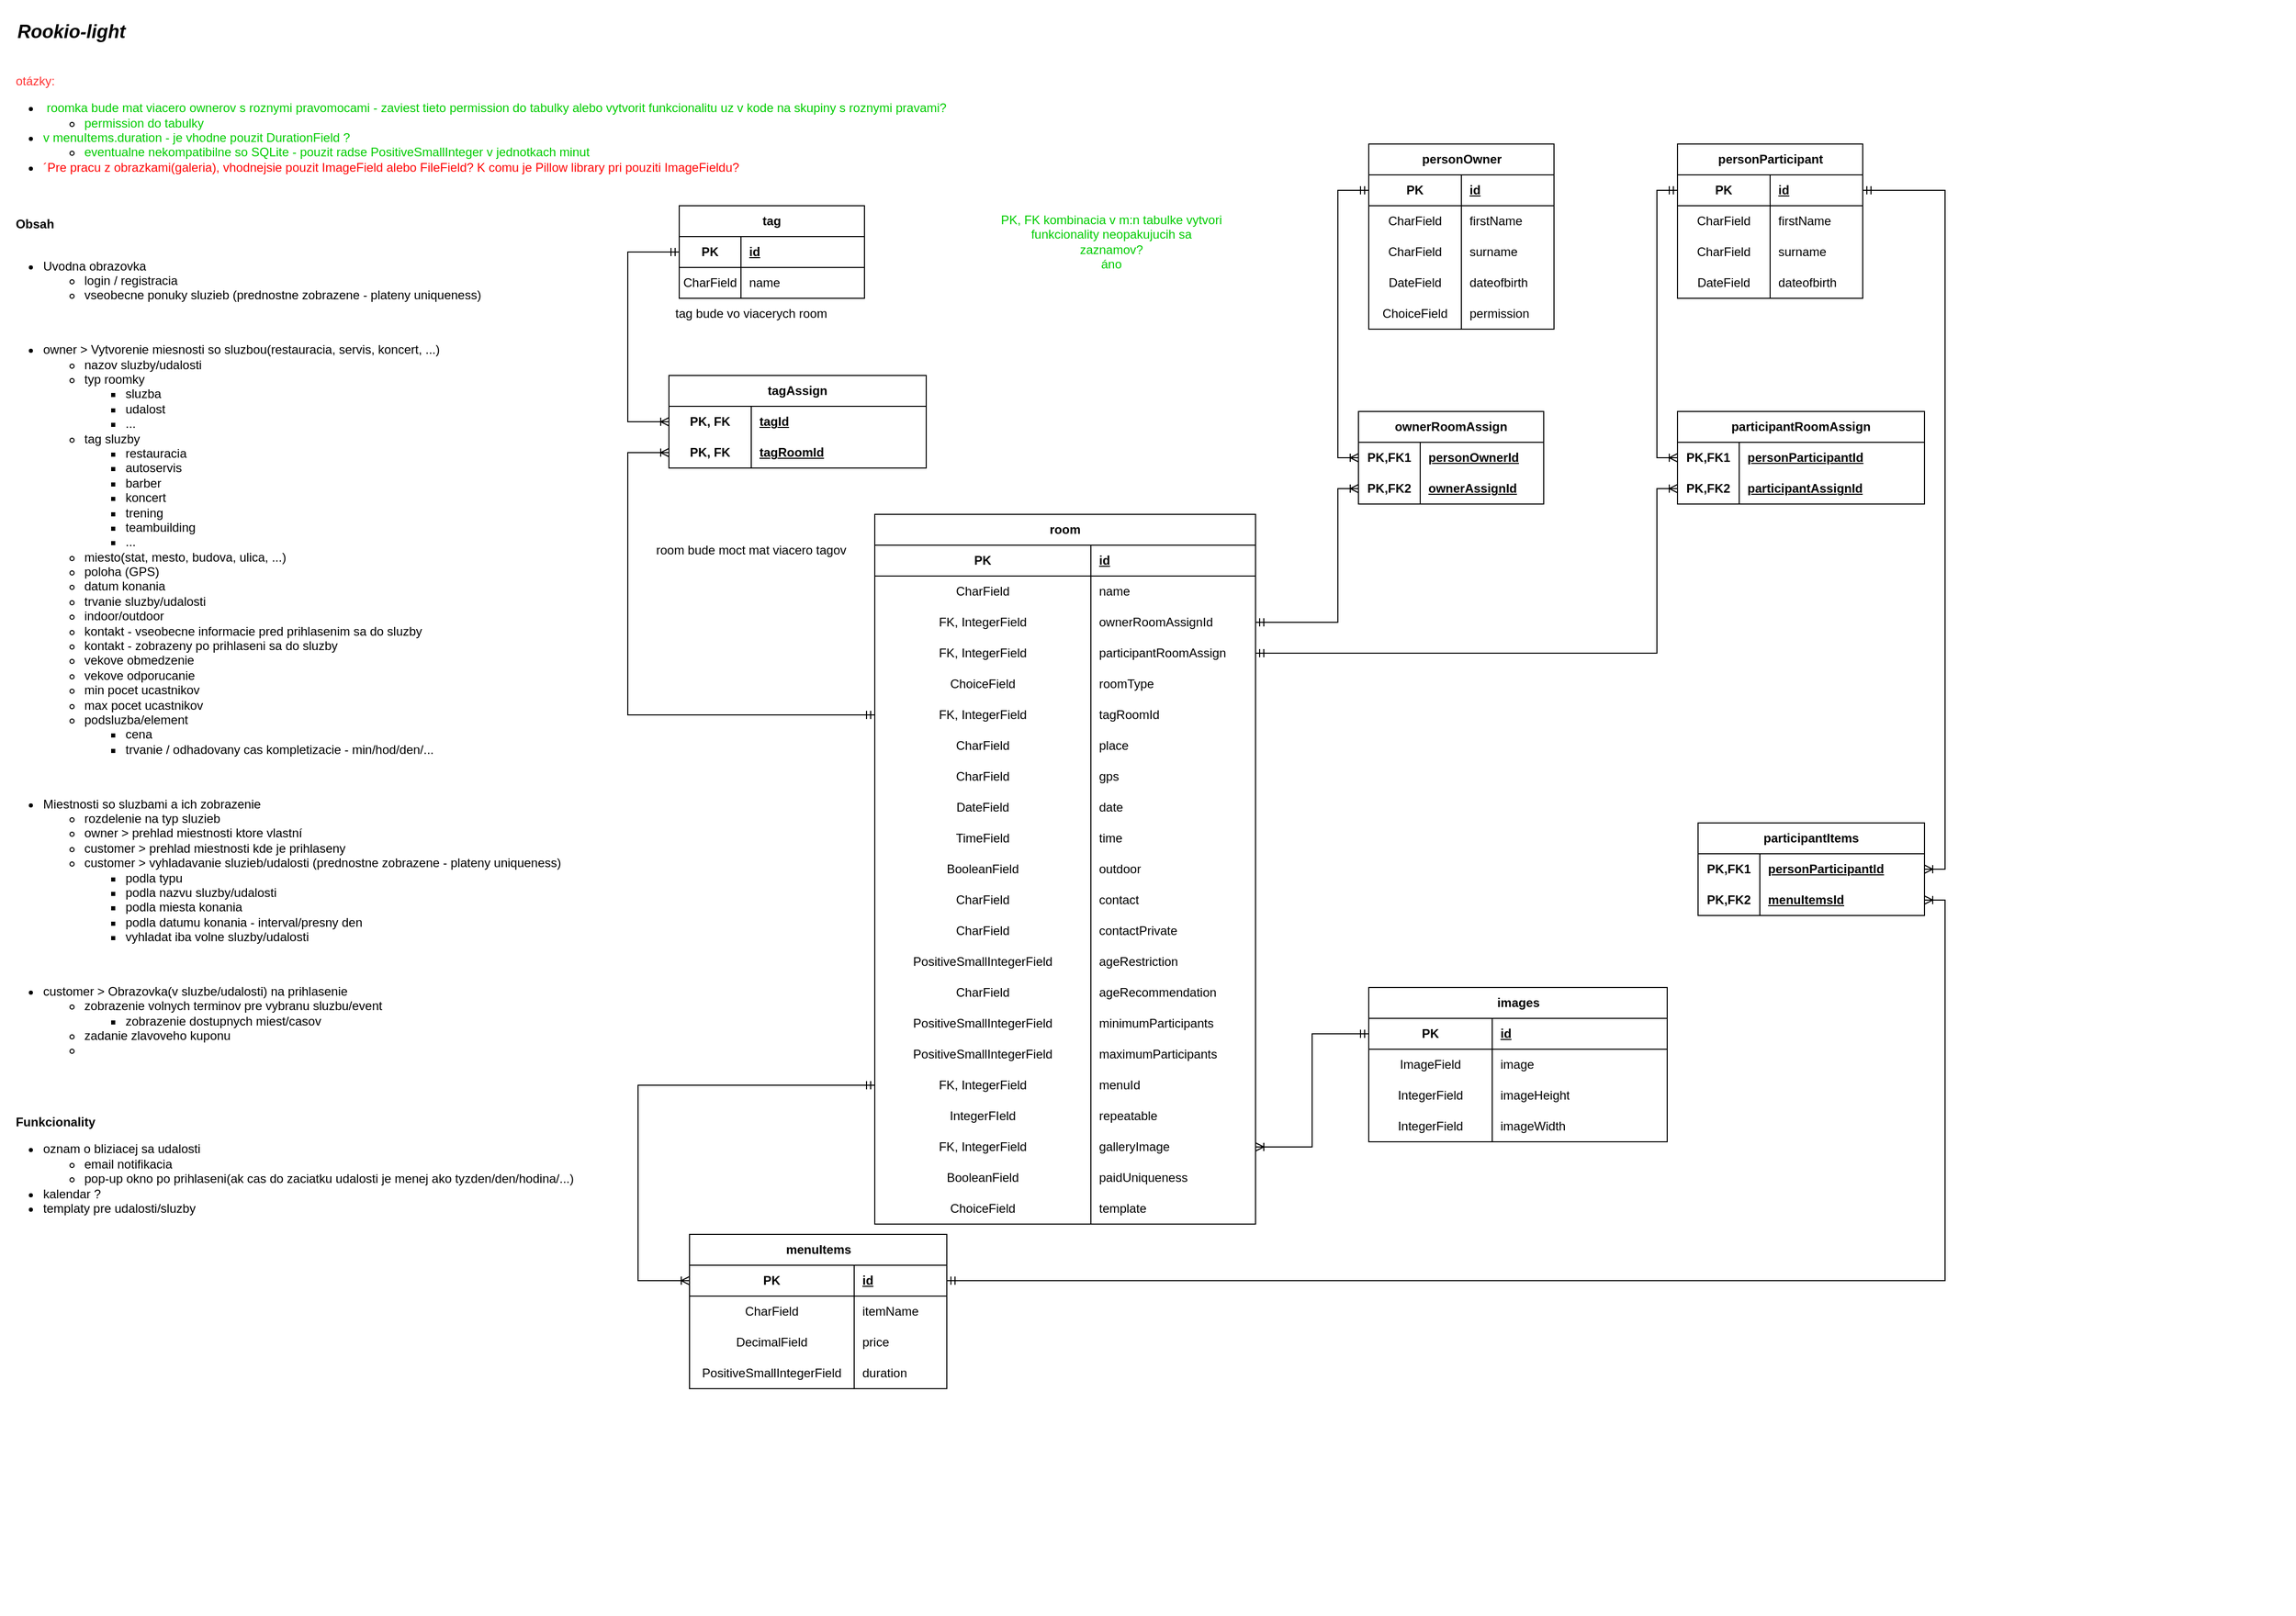 <mxfile version="21.5.0" type="device">
  <diagram id="R2lEEEUBdFMjLlhIrx00" name="Page-1">
    <mxGraphModel dx="4310" dy="2526" grid="1" gridSize="10" guides="1" tooltips="1" connect="1" arrows="1" fold="1" page="1" pageScale="1" pageWidth="1920" pageHeight="1200" math="0" shadow="0" extFonts="Permanent Marker^https://fonts.googleapis.com/css?family=Permanent+Marker">
      <root>
        <mxCell id="0" />
        <mxCell id="1" parent="0" />
        <mxCell id="9g92GqVXuXeMbjD48NMj-21" value="&lt;div&gt;&lt;br&gt;&lt;/div&gt;&lt;div style=&quot;font-size: 18px;&quot;&gt;&lt;b&gt;&lt;i&gt;&lt;span style=&quot;&quot;&gt;&lt;/span&gt;&lt;span style=&quot;&quot;&gt;&lt;/span&gt;&amp;nbsp;&amp;nbsp; Rookio-light&lt;/i&gt;&lt;/b&gt;&lt;/div&gt;&lt;div&gt;&lt;br&gt;&lt;/div&gt;&lt;div&gt;&lt;br&gt;&lt;/div&gt;&lt;div&gt;&lt;span style=&quot;&quot;&gt;&lt;span style=&quot;&quot;&gt;&amp;nbsp;&amp;nbsp;&amp;nbsp;&amp;nbsp;&lt;/span&gt;&lt;/span&gt;&lt;font color=&quot;#ff3333&quot;&gt;otázky:&lt;/font&gt;&lt;/div&gt;&lt;div&gt;&lt;ul&gt;&lt;li&gt;&lt;font color=&quot;#00cc00&quot;&gt;&amp;nbsp;roomka bude mat viacero ownerov s roznymi pravomocami - zaviest tieto permission do tabulky alebo vytvorit funkcionalitu uz v kode na skupiny s roznymi pravami?&lt;/font&gt;&lt;/li&gt;&lt;ul&gt;&lt;li&gt;&lt;font color=&quot;#00cc00&quot;&gt;permission do tabulky&lt;br&gt;&lt;/font&gt;&lt;/li&gt;&lt;/ul&gt;&lt;li&gt;&lt;font color=&quot;#00cc00&quot;&gt;v menuItems.duration - je vhodne pouzit DurationField ?&lt;/font&gt;&lt;/li&gt;&lt;ul&gt;&lt;li&gt;&lt;font color=&quot;#00cc00&quot;&gt;eventualne nekompatibilne so SQLite - pouzit radse PositiveSmallInteger v jednotkach minut&lt;/font&gt;&lt;/li&gt;&lt;/ul&gt;&lt;li&gt;&lt;font color=&quot;#ff0505&quot;&gt;´Pre pracu z obrazkami(galeria), vhodnejsie pouzit ImageField alebo FileField? K comu je Pillow library pri pouziti ImageFieldu?&lt;br&gt;&lt;/font&gt;&lt;/li&gt;&lt;/ul&gt;&lt;/div&gt;&lt;div&gt;&lt;br&gt;&lt;/div&gt;&lt;div&gt;&lt;br&gt;&lt;/div&gt;&lt;div&gt;&lt;span style=&quot;&quot;&gt;&lt;span style=&quot;&quot;&gt;&amp;nbsp;&amp;nbsp;&amp;nbsp;&amp;nbsp;&lt;/span&gt;&lt;/span&gt;&lt;b&gt;Obsah&lt;/b&gt;&lt;/div&gt;&lt;div&gt;&lt;b&gt;&lt;span style=&quot;&quot;&gt;&lt;span style=&quot;&quot;&gt;&amp;nbsp;&amp;nbsp;&amp;nbsp;&amp;nbsp;&lt;/span&gt;&lt;/span&gt;&lt;br&gt;&lt;/b&gt;&lt;/div&gt;&lt;div&gt;&lt;ul&gt;&lt;li&gt;Uvodna obrazovka&lt;/li&gt;&lt;ul&gt;&lt;li&gt;login / registracia&lt;br&gt;&lt;/li&gt;&lt;li&gt;vseobecne ponuky sluzieb (prednostne zobrazene - plateny uniqueness)&lt;/li&gt;&lt;/ul&gt;&lt;/ul&gt;&lt;div&gt;&lt;br&gt;&lt;/div&gt;&lt;ul&gt;&lt;li&gt;owner &amp;gt; Vytvorenie miesnosti so sluzbou(restauracia, servis, koncert, ...)&lt;/li&gt;&lt;ul&gt;&lt;li&gt;nazov sluzby/udalosti&lt;/li&gt;&lt;li&gt;typ roomky&lt;/li&gt;&lt;ul&gt;&lt;li&gt;sluzba&lt;/li&gt;&lt;li&gt;udalost&lt;/li&gt;&lt;li&gt;...&lt;br&gt;&lt;/li&gt;&lt;/ul&gt;&lt;li&gt;tag sluzby&lt;/li&gt;&lt;ul&gt;&lt;li&gt;restauracia&lt;/li&gt;&lt;li&gt;autoservis&lt;/li&gt;&lt;li&gt;barber&lt;/li&gt;&lt;li&gt;koncert&lt;/li&gt;&lt;li&gt;trening&lt;/li&gt;&lt;li&gt;teambuilding&lt;/li&gt;&lt;li&gt;...&lt;br&gt;&lt;/li&gt;&lt;/ul&gt;&lt;li&gt;miesto(stat, mesto, budova, ulica, ...)&lt;/li&gt;&lt;li&gt;poloha (GPS)&lt;/li&gt;&lt;li&gt;datum konania&lt;/li&gt;&lt;li&gt;trvanie sluzby/udalosti&lt;/li&gt;&lt;li&gt;indoor/outdoor&lt;/li&gt;&lt;li&gt;kontakt - vseobecne informacie pred prihlasenim sa do sluzby&lt;br&gt;&lt;/li&gt;&lt;li&gt;kontakt - zobrazeny po prihlaseni sa do sluzby&lt;/li&gt;&lt;li&gt;vekove obmedzenie&lt;/li&gt;&lt;li&gt;vekove odporucanie&lt;/li&gt;&lt;li&gt;min pocet ucastnikov&lt;/li&gt;&lt;li&gt;max pocet ucastnikov&lt;/li&gt;&lt;li&gt;podsluzba/element&lt;br&gt;&lt;/li&gt;&lt;ul&gt;&lt;li&gt;cena&lt;/li&gt;&lt;li&gt;trvanie / odhadovany cas kompletizacie - min/hod/den/...&lt;br&gt;&lt;/li&gt;&lt;/ul&gt;&lt;/ul&gt;&lt;/ul&gt;&lt;div&gt;&lt;br&gt;&lt;/div&gt;&lt;ul&gt;&lt;li&gt;&lt;span style=&quot;&quot;&gt;&lt;span style=&quot;&quot;&gt;Miestnosti&lt;/span&gt;&lt;/span&gt;&lt;span style=&quot;&quot;&gt; so sluzbami a ich zobrazenie&lt;/span&gt;&lt;/li&gt;&lt;ul&gt;&lt;li&gt;rozdelenie na typ sluzieb&lt;/li&gt;&lt;li&gt;&lt;span style=&quot;&quot;&gt;owner &amp;gt; prehlad miestnosti ktore vlastní&lt;/span&gt;&lt;/li&gt;&lt;li&gt;&lt;span style=&quot;&quot;&gt;customer &amp;gt; prehlad miestnosti kde je prihlaseny&lt;/span&gt;&lt;/li&gt;&lt;li&gt;customer &amp;gt; vyhladavanie sluzieb/udalosti (prednostne zobrazene - plateny uniqueness)&lt;/li&gt;&lt;ul&gt;&lt;li&gt;&lt;span style=&quot;&quot;&gt;podla typu&lt;/span&gt;&lt;/li&gt;&lt;li&gt;&lt;span style=&quot;&quot;&gt;podla nazvu sluzby/udalosti&lt;br&gt;&lt;/span&gt;&lt;/li&gt;&lt;li&gt;&lt;span style=&quot;&quot;&gt;podla miesta konania&lt;/span&gt;&lt;/li&gt;&lt;li&gt;&lt;span style=&quot;&quot;&gt;podla datumu konania - interval/presny den&lt;br&gt;&lt;/span&gt;&lt;/li&gt;&lt;li&gt;&lt;span style=&quot;&quot;&gt;vyhladat iba volne sluzby/udalosti&lt;/span&gt;&lt;/li&gt;&lt;/ul&gt;&lt;/ul&gt;&lt;/ul&gt;&lt;div&gt;&lt;br&gt;&lt;/div&gt;&lt;ul&gt;&lt;li&gt;&lt;span style=&quot;&quot;&gt;customer &amp;gt; Obrazovka(v sluzbe/udalosti) na prihlasenie &lt;br&gt;&lt;/span&gt;&lt;/li&gt;&lt;ul&gt;&lt;li&gt;&lt;span style=&quot;&quot;&gt;zobrazenie volnych terminov pre vybranu sluzbu/event&lt;/span&gt;&lt;/li&gt;&lt;ul&gt;&lt;li&gt;&lt;span style=&quot;&quot;&gt;zobrazenie dostupnych miest/casov&lt;br&gt;&lt;/span&gt;&lt;/li&gt;&lt;/ul&gt;&lt;li&gt;&lt;span style=&quot;&quot;&gt;zadanie zlavoveho kuponu&lt;/span&gt;&lt;/li&gt;&lt;li&gt;&lt;span style=&quot;&quot;&gt;&lt;br&gt;&lt;/span&gt;&lt;/li&gt;&lt;/ul&gt;&lt;/ul&gt;&lt;/div&gt;&lt;div&gt;&lt;span style=&quot;&quot;&gt;&lt;br&gt;&lt;/span&gt;&lt;/div&gt;&lt;div&gt;&lt;br&gt;&lt;/div&gt;&lt;div&gt;&lt;br&gt;&lt;/div&gt;&lt;div&gt;&lt;span style=&quot;&quot;&gt;&lt;span style=&quot;&quot;&gt;&amp;nbsp;&amp;nbsp;&amp;nbsp;&amp;nbsp;&lt;/span&gt;&lt;/span&gt;&lt;b&gt;Funkcionality&lt;/b&gt;&lt;/div&gt;&lt;div&gt;&lt;ul&gt;&lt;li&gt;oznam o bliziacej sa udalosti&lt;/li&gt;&lt;ul&gt;&lt;li&gt;email notifikacia&lt;/li&gt;&lt;li&gt;pop-up okno po prihlaseni(ak cas do zaciatku udalosti je menej ako tyzden/den/hodina/...)&lt;br&gt;&lt;/li&gt;&lt;/ul&gt;&lt;li&gt;&lt;span style=&quot;&quot;&gt;kalendar ?&lt;/span&gt;&lt;/li&gt;&lt;li&gt;&lt;span style=&quot;&quot;&gt;templaty pre udalosti/sluzby&lt;br&gt;&lt;/span&gt;&lt;/li&gt;&lt;/ul&gt;&lt;/div&gt;&lt;div&gt;&lt;span style=&quot;&quot;&gt;&lt;span style=&quot;&quot;&gt;&amp;nbsp;&amp;nbsp;&amp;nbsp;&amp;nbsp;&lt;/span&gt;&lt;/span&gt;&lt;br&gt;&lt;/div&gt;" style="text;html=1;align=left;verticalAlign=top;whiteSpace=wrap;rounded=0;fillColor=default;" parent="1" vertex="1">
          <mxGeometry x="-1820" y="-210" width="2230" height="1570" as="geometry" />
        </mxCell>
        <mxCell id="FrsXDeaIF_2unot50Wv9-1" value="room" style="shape=table;startSize=30;container=1;collapsible=1;childLayout=tableLayout;fixedRows=1;rowLines=0;fontStyle=1;align=center;resizeLast=1;html=1;whiteSpace=wrap;" vertex="1" parent="1">
          <mxGeometry x="-970" y="290" width="370" height="690" as="geometry" />
        </mxCell>
        <mxCell id="FrsXDeaIF_2unot50Wv9-5" value="" style="shape=tableRow;horizontal=0;startSize=0;swimlaneHead=0;swimlaneBody=0;fillColor=none;collapsible=0;dropTarget=0;points=[[0,0.5],[1,0.5]];portConstraint=eastwest;top=0;left=0;right=0;bottom=1;html=1;" vertex="1" parent="FrsXDeaIF_2unot50Wv9-1">
          <mxGeometry y="30" width="370" height="30" as="geometry" />
        </mxCell>
        <mxCell id="FrsXDeaIF_2unot50Wv9-6" value="&lt;div&gt;PK&lt;/div&gt;" style="shape=partialRectangle;connectable=0;fillColor=none;top=0;left=0;bottom=0;right=0;fontStyle=1;overflow=hidden;html=1;whiteSpace=wrap;" vertex="1" parent="FrsXDeaIF_2unot50Wv9-5">
          <mxGeometry width="210" height="30" as="geometry">
            <mxRectangle width="210" height="30" as="alternateBounds" />
          </mxGeometry>
        </mxCell>
        <mxCell id="FrsXDeaIF_2unot50Wv9-7" value="id" style="shape=partialRectangle;connectable=0;fillColor=none;top=0;left=0;bottom=0;right=0;align=left;spacingLeft=6;fontStyle=5;overflow=hidden;html=1;whiteSpace=wrap;" vertex="1" parent="FrsXDeaIF_2unot50Wv9-5">
          <mxGeometry x="210" width="160" height="30" as="geometry">
            <mxRectangle width="160" height="30" as="alternateBounds" />
          </mxGeometry>
        </mxCell>
        <mxCell id="FrsXDeaIF_2unot50Wv9-8" value="" style="shape=tableRow;horizontal=0;startSize=0;swimlaneHead=0;swimlaneBody=0;fillColor=none;collapsible=0;dropTarget=0;points=[[0,0.5],[1,0.5]];portConstraint=eastwest;top=0;left=0;right=0;bottom=0;html=1;" vertex="1" parent="FrsXDeaIF_2unot50Wv9-1">
          <mxGeometry y="60" width="370" height="30" as="geometry" />
        </mxCell>
        <mxCell id="FrsXDeaIF_2unot50Wv9-9" value="CharField" style="shape=partialRectangle;connectable=0;fillColor=none;top=0;left=0;bottom=0;right=0;editable=1;overflow=hidden;html=1;whiteSpace=wrap;" vertex="1" parent="FrsXDeaIF_2unot50Wv9-8">
          <mxGeometry width="210" height="30" as="geometry">
            <mxRectangle width="210" height="30" as="alternateBounds" />
          </mxGeometry>
        </mxCell>
        <mxCell id="FrsXDeaIF_2unot50Wv9-10" value="name" style="shape=partialRectangle;connectable=0;fillColor=none;top=0;left=0;bottom=0;right=0;align=left;spacingLeft=6;overflow=hidden;html=1;whiteSpace=wrap;" vertex="1" parent="FrsXDeaIF_2unot50Wv9-8">
          <mxGeometry x="210" width="160" height="30" as="geometry">
            <mxRectangle width="160" height="30" as="alternateBounds" />
          </mxGeometry>
        </mxCell>
        <mxCell id="FrsXDeaIF_2unot50Wv9-122" style="shape=tableRow;horizontal=0;startSize=0;swimlaneHead=0;swimlaneBody=0;fillColor=none;collapsible=0;dropTarget=0;points=[[0,0.5],[1,0.5]];portConstraint=eastwest;top=0;left=0;right=0;bottom=0;html=1;" vertex="1" parent="FrsXDeaIF_2unot50Wv9-1">
          <mxGeometry y="90" width="370" height="30" as="geometry" />
        </mxCell>
        <mxCell id="FrsXDeaIF_2unot50Wv9-123" value="FK, IntegerField" style="shape=partialRectangle;connectable=0;fillColor=none;top=0;left=0;bottom=0;right=0;editable=1;overflow=hidden;html=1;whiteSpace=wrap;" vertex="1" parent="FrsXDeaIF_2unot50Wv9-122">
          <mxGeometry width="210" height="30" as="geometry">
            <mxRectangle width="210" height="30" as="alternateBounds" />
          </mxGeometry>
        </mxCell>
        <mxCell id="FrsXDeaIF_2unot50Wv9-124" value="ownerRoomAssignId" style="shape=partialRectangle;connectable=0;fillColor=none;top=0;left=0;bottom=0;right=0;align=left;spacingLeft=6;overflow=hidden;html=1;whiteSpace=wrap;" vertex="1" parent="FrsXDeaIF_2unot50Wv9-122">
          <mxGeometry x="210" width="160" height="30" as="geometry">
            <mxRectangle width="160" height="30" as="alternateBounds" />
          </mxGeometry>
        </mxCell>
        <mxCell id="FrsXDeaIF_2unot50Wv9-125" style="shape=tableRow;horizontal=0;startSize=0;swimlaneHead=0;swimlaneBody=0;fillColor=none;collapsible=0;dropTarget=0;points=[[0,0.5],[1,0.5]];portConstraint=eastwest;top=0;left=0;right=0;bottom=0;html=1;" vertex="1" parent="FrsXDeaIF_2unot50Wv9-1">
          <mxGeometry y="120" width="370" height="30" as="geometry" />
        </mxCell>
        <mxCell id="FrsXDeaIF_2unot50Wv9-126" value="FK, IntegerField" style="shape=partialRectangle;connectable=0;fillColor=none;top=0;left=0;bottom=0;right=0;editable=1;overflow=hidden;html=1;whiteSpace=wrap;" vertex="1" parent="FrsXDeaIF_2unot50Wv9-125">
          <mxGeometry width="210" height="30" as="geometry">
            <mxRectangle width="210" height="30" as="alternateBounds" />
          </mxGeometry>
        </mxCell>
        <mxCell id="FrsXDeaIF_2unot50Wv9-127" value="participantRoomAssign" style="shape=partialRectangle;connectable=0;fillColor=none;top=0;left=0;bottom=0;right=0;align=left;spacingLeft=6;overflow=hidden;html=1;whiteSpace=wrap;" vertex="1" parent="FrsXDeaIF_2unot50Wv9-125">
          <mxGeometry x="210" width="160" height="30" as="geometry">
            <mxRectangle width="160" height="30" as="alternateBounds" />
          </mxGeometry>
        </mxCell>
        <mxCell id="FrsXDeaIF_2unot50Wv9-111" style="shape=tableRow;horizontal=0;startSize=0;swimlaneHead=0;swimlaneBody=0;fillColor=none;collapsible=0;dropTarget=0;points=[[0,0.5],[1,0.5]];portConstraint=eastwest;top=0;left=0;right=0;bottom=0;html=1;" vertex="1" parent="FrsXDeaIF_2unot50Wv9-1">
          <mxGeometry y="150" width="370" height="30" as="geometry" />
        </mxCell>
        <mxCell id="FrsXDeaIF_2unot50Wv9-112" value="ChoiceField" style="shape=partialRectangle;connectable=0;fillColor=none;top=0;left=0;bottom=0;right=0;editable=1;overflow=hidden;html=1;whiteSpace=wrap;" vertex="1" parent="FrsXDeaIF_2unot50Wv9-111">
          <mxGeometry width="210" height="30" as="geometry">
            <mxRectangle width="210" height="30" as="alternateBounds" />
          </mxGeometry>
        </mxCell>
        <mxCell id="FrsXDeaIF_2unot50Wv9-113" value="roomType" style="shape=partialRectangle;connectable=0;fillColor=none;top=0;left=0;bottom=0;right=0;align=left;spacingLeft=6;overflow=hidden;html=1;whiteSpace=wrap;" vertex="1" parent="FrsXDeaIF_2unot50Wv9-111">
          <mxGeometry x="210" width="160" height="30" as="geometry">
            <mxRectangle width="160" height="30" as="alternateBounds" />
          </mxGeometry>
        </mxCell>
        <mxCell id="FrsXDeaIF_2unot50Wv9-14" style="shape=tableRow;horizontal=0;startSize=0;swimlaneHead=0;swimlaneBody=0;fillColor=none;collapsible=0;dropTarget=0;points=[[0,0.5],[1,0.5]];portConstraint=eastwest;top=0;left=0;right=0;bottom=0;html=1;" vertex="1" parent="FrsXDeaIF_2unot50Wv9-1">
          <mxGeometry y="180" width="370" height="30" as="geometry" />
        </mxCell>
        <mxCell id="FrsXDeaIF_2unot50Wv9-15" value="FK, IntegerField" style="shape=partialRectangle;connectable=0;fillColor=none;top=0;left=0;bottom=0;right=0;editable=1;overflow=hidden;html=1;whiteSpace=wrap;" vertex="1" parent="FrsXDeaIF_2unot50Wv9-14">
          <mxGeometry width="210" height="30" as="geometry">
            <mxRectangle width="210" height="30" as="alternateBounds" />
          </mxGeometry>
        </mxCell>
        <mxCell id="FrsXDeaIF_2unot50Wv9-16" value="tagRoomId" style="shape=partialRectangle;connectable=0;fillColor=none;top=0;left=0;bottom=0;right=0;align=left;spacingLeft=6;overflow=hidden;html=1;whiteSpace=wrap;" vertex="1" parent="FrsXDeaIF_2unot50Wv9-14">
          <mxGeometry x="210" width="160" height="30" as="geometry">
            <mxRectangle width="160" height="30" as="alternateBounds" />
          </mxGeometry>
        </mxCell>
        <mxCell id="FrsXDeaIF_2unot50Wv9-17" style="shape=tableRow;horizontal=0;startSize=0;swimlaneHead=0;swimlaneBody=0;fillColor=none;collapsible=0;dropTarget=0;points=[[0,0.5],[1,0.5]];portConstraint=eastwest;top=0;left=0;right=0;bottom=0;html=1;" vertex="1" parent="FrsXDeaIF_2unot50Wv9-1">
          <mxGeometry y="210" width="370" height="30" as="geometry" />
        </mxCell>
        <mxCell id="FrsXDeaIF_2unot50Wv9-18" value="CharField" style="shape=partialRectangle;connectable=0;fillColor=none;top=0;left=0;bottom=0;right=0;editable=1;overflow=hidden;html=1;whiteSpace=wrap;" vertex="1" parent="FrsXDeaIF_2unot50Wv9-17">
          <mxGeometry width="210" height="30" as="geometry">
            <mxRectangle width="210" height="30" as="alternateBounds" />
          </mxGeometry>
        </mxCell>
        <mxCell id="FrsXDeaIF_2unot50Wv9-19" value="place" style="shape=partialRectangle;connectable=0;fillColor=none;top=0;left=0;bottom=0;right=0;align=left;spacingLeft=6;overflow=hidden;html=1;whiteSpace=wrap;" vertex="1" parent="FrsXDeaIF_2unot50Wv9-17">
          <mxGeometry x="210" width="160" height="30" as="geometry">
            <mxRectangle width="160" height="30" as="alternateBounds" />
          </mxGeometry>
        </mxCell>
        <mxCell id="FrsXDeaIF_2unot50Wv9-20" style="shape=tableRow;horizontal=0;startSize=0;swimlaneHead=0;swimlaneBody=0;fillColor=none;collapsible=0;dropTarget=0;points=[[0,0.5],[1,0.5]];portConstraint=eastwest;top=0;left=0;right=0;bottom=0;html=1;" vertex="1" parent="FrsXDeaIF_2unot50Wv9-1">
          <mxGeometry y="240" width="370" height="30" as="geometry" />
        </mxCell>
        <mxCell id="FrsXDeaIF_2unot50Wv9-21" value="CharField" style="shape=partialRectangle;connectable=0;fillColor=none;top=0;left=0;bottom=0;right=0;editable=1;overflow=hidden;html=1;whiteSpace=wrap;" vertex="1" parent="FrsXDeaIF_2unot50Wv9-20">
          <mxGeometry width="210" height="30" as="geometry">
            <mxRectangle width="210" height="30" as="alternateBounds" />
          </mxGeometry>
        </mxCell>
        <mxCell id="FrsXDeaIF_2unot50Wv9-22" value="gps" style="shape=partialRectangle;connectable=0;fillColor=none;top=0;left=0;bottom=0;right=0;align=left;spacingLeft=6;overflow=hidden;html=1;whiteSpace=wrap;" vertex="1" parent="FrsXDeaIF_2unot50Wv9-20">
          <mxGeometry x="210" width="160" height="30" as="geometry">
            <mxRectangle width="160" height="30" as="alternateBounds" />
          </mxGeometry>
        </mxCell>
        <mxCell id="FrsXDeaIF_2unot50Wv9-23" style="shape=tableRow;horizontal=0;startSize=0;swimlaneHead=0;swimlaneBody=0;fillColor=none;collapsible=0;dropTarget=0;points=[[0,0.5],[1,0.5]];portConstraint=eastwest;top=0;left=0;right=0;bottom=0;html=1;" vertex="1" parent="FrsXDeaIF_2unot50Wv9-1">
          <mxGeometry y="270" width="370" height="30" as="geometry" />
        </mxCell>
        <mxCell id="FrsXDeaIF_2unot50Wv9-24" value="DateField" style="shape=partialRectangle;connectable=0;fillColor=none;top=0;left=0;bottom=0;right=0;editable=1;overflow=hidden;html=1;whiteSpace=wrap;" vertex="1" parent="FrsXDeaIF_2unot50Wv9-23">
          <mxGeometry width="210" height="30" as="geometry">
            <mxRectangle width="210" height="30" as="alternateBounds" />
          </mxGeometry>
        </mxCell>
        <mxCell id="FrsXDeaIF_2unot50Wv9-25" value="date" style="shape=partialRectangle;connectable=0;fillColor=none;top=0;left=0;bottom=0;right=0;align=left;spacingLeft=6;overflow=hidden;html=1;whiteSpace=wrap;" vertex="1" parent="FrsXDeaIF_2unot50Wv9-23">
          <mxGeometry x="210" width="160" height="30" as="geometry">
            <mxRectangle width="160" height="30" as="alternateBounds" />
          </mxGeometry>
        </mxCell>
        <mxCell id="FrsXDeaIF_2unot50Wv9-26" style="shape=tableRow;horizontal=0;startSize=0;swimlaneHead=0;swimlaneBody=0;fillColor=none;collapsible=0;dropTarget=0;points=[[0,0.5],[1,0.5]];portConstraint=eastwest;top=0;left=0;right=0;bottom=0;html=1;" vertex="1" parent="FrsXDeaIF_2unot50Wv9-1">
          <mxGeometry y="300" width="370" height="30" as="geometry" />
        </mxCell>
        <mxCell id="FrsXDeaIF_2unot50Wv9-27" value="TimeField" style="shape=partialRectangle;connectable=0;fillColor=none;top=0;left=0;bottom=0;right=0;editable=1;overflow=hidden;html=1;whiteSpace=wrap;" vertex="1" parent="FrsXDeaIF_2unot50Wv9-26">
          <mxGeometry width="210" height="30" as="geometry">
            <mxRectangle width="210" height="30" as="alternateBounds" />
          </mxGeometry>
        </mxCell>
        <mxCell id="FrsXDeaIF_2unot50Wv9-28" value="time" style="shape=partialRectangle;connectable=0;fillColor=none;top=0;left=0;bottom=0;right=0;align=left;spacingLeft=6;overflow=hidden;html=1;whiteSpace=wrap;" vertex="1" parent="FrsXDeaIF_2unot50Wv9-26">
          <mxGeometry x="210" width="160" height="30" as="geometry">
            <mxRectangle width="160" height="30" as="alternateBounds" />
          </mxGeometry>
        </mxCell>
        <mxCell id="FrsXDeaIF_2unot50Wv9-29" style="shape=tableRow;horizontal=0;startSize=0;swimlaneHead=0;swimlaneBody=0;fillColor=none;collapsible=0;dropTarget=0;points=[[0,0.5],[1,0.5]];portConstraint=eastwest;top=0;left=0;right=0;bottom=0;html=1;" vertex="1" parent="FrsXDeaIF_2unot50Wv9-1">
          <mxGeometry y="330" width="370" height="30" as="geometry" />
        </mxCell>
        <mxCell id="FrsXDeaIF_2unot50Wv9-30" value="BooleanField" style="shape=partialRectangle;connectable=0;fillColor=none;top=0;left=0;bottom=0;right=0;editable=1;overflow=hidden;html=1;whiteSpace=wrap;" vertex="1" parent="FrsXDeaIF_2unot50Wv9-29">
          <mxGeometry width="210" height="30" as="geometry">
            <mxRectangle width="210" height="30" as="alternateBounds" />
          </mxGeometry>
        </mxCell>
        <mxCell id="FrsXDeaIF_2unot50Wv9-31" value="outdoor" style="shape=partialRectangle;connectable=0;fillColor=none;top=0;left=0;bottom=0;right=0;align=left;spacingLeft=6;overflow=hidden;html=1;whiteSpace=wrap;" vertex="1" parent="FrsXDeaIF_2unot50Wv9-29">
          <mxGeometry x="210" width="160" height="30" as="geometry">
            <mxRectangle width="160" height="30" as="alternateBounds" />
          </mxGeometry>
        </mxCell>
        <mxCell id="FrsXDeaIF_2unot50Wv9-32" style="shape=tableRow;horizontal=0;startSize=0;swimlaneHead=0;swimlaneBody=0;fillColor=none;collapsible=0;dropTarget=0;points=[[0,0.5],[1,0.5]];portConstraint=eastwest;top=0;left=0;right=0;bottom=0;html=1;" vertex="1" parent="FrsXDeaIF_2unot50Wv9-1">
          <mxGeometry y="360" width="370" height="30" as="geometry" />
        </mxCell>
        <mxCell id="FrsXDeaIF_2unot50Wv9-33" value="CharField" style="shape=partialRectangle;connectable=0;fillColor=none;top=0;left=0;bottom=0;right=0;editable=1;overflow=hidden;html=1;whiteSpace=wrap;" vertex="1" parent="FrsXDeaIF_2unot50Wv9-32">
          <mxGeometry width="210" height="30" as="geometry">
            <mxRectangle width="210" height="30" as="alternateBounds" />
          </mxGeometry>
        </mxCell>
        <mxCell id="FrsXDeaIF_2unot50Wv9-34" value="contact" style="shape=partialRectangle;connectable=0;fillColor=none;top=0;left=0;bottom=0;right=0;align=left;spacingLeft=6;overflow=hidden;html=1;whiteSpace=wrap;" vertex="1" parent="FrsXDeaIF_2unot50Wv9-32">
          <mxGeometry x="210" width="160" height="30" as="geometry">
            <mxRectangle width="160" height="30" as="alternateBounds" />
          </mxGeometry>
        </mxCell>
        <mxCell id="FrsXDeaIF_2unot50Wv9-35" style="shape=tableRow;horizontal=0;startSize=0;swimlaneHead=0;swimlaneBody=0;fillColor=none;collapsible=0;dropTarget=0;points=[[0,0.5],[1,0.5]];portConstraint=eastwest;top=0;left=0;right=0;bottom=0;html=1;" vertex="1" parent="FrsXDeaIF_2unot50Wv9-1">
          <mxGeometry y="390" width="370" height="30" as="geometry" />
        </mxCell>
        <mxCell id="FrsXDeaIF_2unot50Wv9-36" value="CharField" style="shape=partialRectangle;connectable=0;fillColor=none;top=0;left=0;bottom=0;right=0;editable=1;overflow=hidden;html=1;whiteSpace=wrap;" vertex="1" parent="FrsXDeaIF_2unot50Wv9-35">
          <mxGeometry width="210" height="30" as="geometry">
            <mxRectangle width="210" height="30" as="alternateBounds" />
          </mxGeometry>
        </mxCell>
        <mxCell id="FrsXDeaIF_2unot50Wv9-37" value="contactPrivate" style="shape=partialRectangle;connectable=0;fillColor=none;top=0;left=0;bottom=0;right=0;align=left;spacingLeft=6;overflow=hidden;html=1;whiteSpace=wrap;" vertex="1" parent="FrsXDeaIF_2unot50Wv9-35">
          <mxGeometry x="210" width="160" height="30" as="geometry">
            <mxRectangle width="160" height="30" as="alternateBounds" />
          </mxGeometry>
        </mxCell>
        <mxCell id="FrsXDeaIF_2unot50Wv9-11" value="" style="shape=tableRow;horizontal=0;startSize=0;swimlaneHead=0;swimlaneBody=0;fillColor=none;collapsible=0;dropTarget=0;points=[[0,0.5],[1,0.5]];portConstraint=eastwest;top=0;left=0;right=0;bottom=0;html=1;" vertex="1" parent="FrsXDeaIF_2unot50Wv9-1">
          <mxGeometry y="420" width="370" height="30" as="geometry" />
        </mxCell>
        <mxCell id="FrsXDeaIF_2unot50Wv9-12" value="PositiveSmallIntegerField" style="shape=partialRectangle;connectable=0;fillColor=none;top=0;left=0;bottom=0;right=0;editable=1;overflow=hidden;html=1;whiteSpace=wrap;" vertex="1" parent="FrsXDeaIF_2unot50Wv9-11">
          <mxGeometry width="210" height="30" as="geometry">
            <mxRectangle width="210" height="30" as="alternateBounds" />
          </mxGeometry>
        </mxCell>
        <mxCell id="FrsXDeaIF_2unot50Wv9-13" value="ageRestriction" style="shape=partialRectangle;connectable=0;fillColor=none;top=0;left=0;bottom=0;right=0;align=left;spacingLeft=6;overflow=hidden;html=1;whiteSpace=wrap;" vertex="1" parent="FrsXDeaIF_2unot50Wv9-11">
          <mxGeometry x="210" width="160" height="30" as="geometry">
            <mxRectangle width="160" height="30" as="alternateBounds" />
          </mxGeometry>
        </mxCell>
        <mxCell id="FrsXDeaIF_2unot50Wv9-80" style="shape=tableRow;horizontal=0;startSize=0;swimlaneHead=0;swimlaneBody=0;fillColor=none;collapsible=0;dropTarget=0;points=[[0,0.5],[1,0.5]];portConstraint=eastwest;top=0;left=0;right=0;bottom=0;html=1;" vertex="1" parent="FrsXDeaIF_2unot50Wv9-1">
          <mxGeometry y="450" width="370" height="30" as="geometry" />
        </mxCell>
        <mxCell id="FrsXDeaIF_2unot50Wv9-81" value="CharField" style="shape=partialRectangle;connectable=0;fillColor=none;top=0;left=0;bottom=0;right=0;editable=1;overflow=hidden;html=1;whiteSpace=wrap;" vertex="1" parent="FrsXDeaIF_2unot50Wv9-80">
          <mxGeometry width="210" height="30" as="geometry">
            <mxRectangle width="210" height="30" as="alternateBounds" />
          </mxGeometry>
        </mxCell>
        <mxCell id="FrsXDeaIF_2unot50Wv9-82" value="ageRecommendation" style="shape=partialRectangle;connectable=0;fillColor=none;top=0;left=0;bottom=0;right=0;align=left;spacingLeft=6;overflow=hidden;html=1;whiteSpace=wrap;" vertex="1" parent="FrsXDeaIF_2unot50Wv9-80">
          <mxGeometry x="210" width="160" height="30" as="geometry">
            <mxRectangle width="160" height="30" as="alternateBounds" />
          </mxGeometry>
        </mxCell>
        <mxCell id="FrsXDeaIF_2unot50Wv9-77" style="shape=tableRow;horizontal=0;startSize=0;swimlaneHead=0;swimlaneBody=0;fillColor=none;collapsible=0;dropTarget=0;points=[[0,0.5],[1,0.5]];portConstraint=eastwest;top=0;left=0;right=0;bottom=0;html=1;" vertex="1" parent="FrsXDeaIF_2unot50Wv9-1">
          <mxGeometry y="480" width="370" height="30" as="geometry" />
        </mxCell>
        <mxCell id="FrsXDeaIF_2unot50Wv9-78" value="PositiveSmallIntegerField" style="shape=partialRectangle;connectable=0;fillColor=none;top=0;left=0;bottom=0;right=0;editable=1;overflow=hidden;html=1;whiteSpace=wrap;" vertex="1" parent="FrsXDeaIF_2unot50Wv9-77">
          <mxGeometry width="210" height="30" as="geometry">
            <mxRectangle width="210" height="30" as="alternateBounds" />
          </mxGeometry>
        </mxCell>
        <mxCell id="FrsXDeaIF_2unot50Wv9-79" value="minimumParticipants" style="shape=partialRectangle;connectable=0;fillColor=none;top=0;left=0;bottom=0;right=0;align=left;spacingLeft=6;overflow=hidden;html=1;whiteSpace=wrap;" vertex="1" parent="FrsXDeaIF_2unot50Wv9-77">
          <mxGeometry x="210" width="160" height="30" as="geometry">
            <mxRectangle width="160" height="30" as="alternateBounds" />
          </mxGeometry>
        </mxCell>
        <mxCell id="FrsXDeaIF_2unot50Wv9-74" style="shape=tableRow;horizontal=0;startSize=0;swimlaneHead=0;swimlaneBody=0;fillColor=none;collapsible=0;dropTarget=0;points=[[0,0.5],[1,0.5]];portConstraint=eastwest;top=0;left=0;right=0;bottom=0;html=1;" vertex="1" parent="FrsXDeaIF_2unot50Wv9-1">
          <mxGeometry y="510" width="370" height="30" as="geometry" />
        </mxCell>
        <mxCell id="FrsXDeaIF_2unot50Wv9-75" value="PositiveSmallIntegerField" style="shape=partialRectangle;connectable=0;fillColor=none;top=0;left=0;bottom=0;right=0;editable=1;overflow=hidden;html=1;whiteSpace=wrap;" vertex="1" parent="FrsXDeaIF_2unot50Wv9-74">
          <mxGeometry width="210" height="30" as="geometry">
            <mxRectangle width="210" height="30" as="alternateBounds" />
          </mxGeometry>
        </mxCell>
        <mxCell id="FrsXDeaIF_2unot50Wv9-76" value="maximumParticipants" style="shape=partialRectangle;connectable=0;fillColor=none;top=0;left=0;bottom=0;right=0;align=left;spacingLeft=6;overflow=hidden;html=1;whiteSpace=wrap;" vertex="1" parent="FrsXDeaIF_2unot50Wv9-74">
          <mxGeometry x="210" width="160" height="30" as="geometry">
            <mxRectangle width="160" height="30" as="alternateBounds" />
          </mxGeometry>
        </mxCell>
        <mxCell id="FrsXDeaIF_2unot50Wv9-71" style="shape=tableRow;horizontal=0;startSize=0;swimlaneHead=0;swimlaneBody=0;fillColor=none;collapsible=0;dropTarget=0;points=[[0,0.5],[1,0.5]];portConstraint=eastwest;top=0;left=0;right=0;bottom=0;html=1;" vertex="1" parent="FrsXDeaIF_2unot50Wv9-1">
          <mxGeometry y="540" width="370" height="30" as="geometry" />
        </mxCell>
        <mxCell id="FrsXDeaIF_2unot50Wv9-72" value="FK, IntegerField" style="shape=partialRectangle;connectable=0;fillColor=none;top=0;left=0;bottom=0;right=0;editable=1;overflow=hidden;html=1;whiteSpace=wrap;" vertex="1" parent="FrsXDeaIF_2unot50Wv9-71">
          <mxGeometry width="210" height="30" as="geometry">
            <mxRectangle width="210" height="30" as="alternateBounds" />
          </mxGeometry>
        </mxCell>
        <mxCell id="FrsXDeaIF_2unot50Wv9-73" value="menuId" style="shape=partialRectangle;connectable=0;fillColor=none;top=0;left=0;bottom=0;right=0;align=left;spacingLeft=6;overflow=hidden;html=1;whiteSpace=wrap;" vertex="1" parent="FrsXDeaIF_2unot50Wv9-71">
          <mxGeometry x="210" width="160" height="30" as="geometry">
            <mxRectangle width="160" height="30" as="alternateBounds" />
          </mxGeometry>
        </mxCell>
        <mxCell id="FrsXDeaIF_2unot50Wv9-194" style="shape=tableRow;horizontal=0;startSize=0;swimlaneHead=0;swimlaneBody=0;fillColor=none;collapsible=0;dropTarget=0;points=[[0,0.5],[1,0.5]];portConstraint=eastwest;top=0;left=0;right=0;bottom=0;html=1;" vertex="1" parent="FrsXDeaIF_2unot50Wv9-1">
          <mxGeometry y="570" width="370" height="30" as="geometry" />
        </mxCell>
        <mxCell id="FrsXDeaIF_2unot50Wv9-195" value="IntegerFIeld" style="shape=partialRectangle;connectable=0;fillColor=none;top=0;left=0;bottom=0;right=0;editable=1;overflow=hidden;html=1;whiteSpace=wrap;" vertex="1" parent="FrsXDeaIF_2unot50Wv9-194">
          <mxGeometry width="210" height="30" as="geometry">
            <mxRectangle width="210" height="30" as="alternateBounds" />
          </mxGeometry>
        </mxCell>
        <mxCell id="FrsXDeaIF_2unot50Wv9-196" value="repeatable" style="shape=partialRectangle;connectable=0;fillColor=none;top=0;left=0;bottom=0;right=0;align=left;spacingLeft=6;overflow=hidden;html=1;whiteSpace=wrap;" vertex="1" parent="FrsXDeaIF_2unot50Wv9-194">
          <mxGeometry x="210" width="160" height="30" as="geometry">
            <mxRectangle width="160" height="30" as="alternateBounds" />
          </mxGeometry>
        </mxCell>
        <mxCell id="FrsXDeaIF_2unot50Wv9-119" style="shape=tableRow;horizontal=0;startSize=0;swimlaneHead=0;swimlaneBody=0;fillColor=none;collapsible=0;dropTarget=0;points=[[0,0.5],[1,0.5]];portConstraint=eastwest;top=0;left=0;right=0;bottom=0;html=1;" vertex="1" parent="FrsXDeaIF_2unot50Wv9-1">
          <mxGeometry y="600" width="370" height="30" as="geometry" />
        </mxCell>
        <mxCell id="FrsXDeaIF_2unot50Wv9-120" value="FK, IntegerField" style="shape=partialRectangle;connectable=0;fillColor=none;top=0;left=0;bottom=0;right=0;editable=1;overflow=hidden;html=1;whiteSpace=wrap;" vertex="1" parent="FrsXDeaIF_2unot50Wv9-119">
          <mxGeometry width="210" height="30" as="geometry">
            <mxRectangle width="210" height="30" as="alternateBounds" />
          </mxGeometry>
        </mxCell>
        <mxCell id="FrsXDeaIF_2unot50Wv9-121" value="galleryImage" style="shape=partialRectangle;connectable=0;fillColor=none;top=0;left=0;bottom=0;right=0;align=left;spacingLeft=6;overflow=hidden;html=1;whiteSpace=wrap;" vertex="1" parent="FrsXDeaIF_2unot50Wv9-119">
          <mxGeometry x="210" width="160" height="30" as="geometry">
            <mxRectangle width="160" height="30" as="alternateBounds" />
          </mxGeometry>
        </mxCell>
        <mxCell id="FrsXDeaIF_2unot50Wv9-227" style="shape=tableRow;horizontal=0;startSize=0;swimlaneHead=0;swimlaneBody=0;fillColor=none;collapsible=0;dropTarget=0;points=[[0,0.5],[1,0.5]];portConstraint=eastwest;top=0;left=0;right=0;bottom=0;html=1;" vertex="1" parent="FrsXDeaIF_2unot50Wv9-1">
          <mxGeometry y="630" width="370" height="30" as="geometry" />
        </mxCell>
        <mxCell id="FrsXDeaIF_2unot50Wv9-228" value="BooleanField" style="shape=partialRectangle;connectable=0;fillColor=none;top=0;left=0;bottom=0;right=0;editable=1;overflow=hidden;html=1;whiteSpace=wrap;" vertex="1" parent="FrsXDeaIF_2unot50Wv9-227">
          <mxGeometry width="210" height="30" as="geometry">
            <mxRectangle width="210" height="30" as="alternateBounds" />
          </mxGeometry>
        </mxCell>
        <mxCell id="FrsXDeaIF_2unot50Wv9-229" value="paidUniqueness" style="shape=partialRectangle;connectable=0;fillColor=none;top=0;left=0;bottom=0;right=0;align=left;spacingLeft=6;overflow=hidden;html=1;whiteSpace=wrap;" vertex="1" parent="FrsXDeaIF_2unot50Wv9-227">
          <mxGeometry x="210" width="160" height="30" as="geometry">
            <mxRectangle width="160" height="30" as="alternateBounds" />
          </mxGeometry>
        </mxCell>
        <mxCell id="FrsXDeaIF_2unot50Wv9-116" style="shape=tableRow;horizontal=0;startSize=0;swimlaneHead=0;swimlaneBody=0;fillColor=none;collapsible=0;dropTarget=0;points=[[0,0.5],[1,0.5]];portConstraint=eastwest;top=0;left=0;right=0;bottom=0;html=1;" vertex="1" parent="FrsXDeaIF_2unot50Wv9-1">
          <mxGeometry y="660" width="370" height="30" as="geometry" />
        </mxCell>
        <mxCell id="FrsXDeaIF_2unot50Wv9-117" value="ChoiceField" style="shape=partialRectangle;connectable=0;fillColor=none;top=0;left=0;bottom=0;right=0;editable=1;overflow=hidden;html=1;whiteSpace=wrap;" vertex="1" parent="FrsXDeaIF_2unot50Wv9-116">
          <mxGeometry width="210" height="30" as="geometry">
            <mxRectangle width="210" height="30" as="alternateBounds" />
          </mxGeometry>
        </mxCell>
        <mxCell id="FrsXDeaIF_2unot50Wv9-118" value="template" style="shape=partialRectangle;connectable=0;fillColor=none;top=0;left=0;bottom=0;right=0;align=left;spacingLeft=6;overflow=hidden;html=1;whiteSpace=wrap;" vertex="1" parent="FrsXDeaIF_2unot50Wv9-116">
          <mxGeometry x="210" width="160" height="30" as="geometry">
            <mxRectangle width="160" height="30" as="alternateBounds" />
          </mxGeometry>
        </mxCell>
        <mxCell id="FrsXDeaIF_2unot50Wv9-54" value="tagAssign" style="shape=table;startSize=30;container=1;collapsible=1;childLayout=tableLayout;fixedRows=1;rowLines=0;fontStyle=1;align=center;resizeLast=1;html=1;whiteSpace=wrap;" vertex="1" parent="1">
          <mxGeometry x="-1170" y="155" width="250" height="90" as="geometry" />
        </mxCell>
        <mxCell id="FrsXDeaIF_2unot50Wv9-55" value="" style="shape=tableRow;horizontal=0;startSize=0;swimlaneHead=0;swimlaneBody=0;fillColor=none;collapsible=0;dropTarget=0;points=[[0,0.5],[1,0.5]];portConstraint=eastwest;top=0;left=0;right=0;bottom=0;html=1;" vertex="1" parent="FrsXDeaIF_2unot50Wv9-54">
          <mxGeometry y="30" width="250" height="30" as="geometry" />
        </mxCell>
        <mxCell id="FrsXDeaIF_2unot50Wv9-56" value="PK, FK" style="shape=partialRectangle;connectable=0;fillColor=none;top=0;left=0;bottom=0;right=0;fontStyle=1;overflow=hidden;html=1;whiteSpace=wrap;" vertex="1" parent="FrsXDeaIF_2unot50Wv9-55">
          <mxGeometry width="80" height="30" as="geometry">
            <mxRectangle width="80" height="30" as="alternateBounds" />
          </mxGeometry>
        </mxCell>
        <mxCell id="FrsXDeaIF_2unot50Wv9-57" value="tagId" style="shape=partialRectangle;connectable=0;fillColor=none;top=0;left=0;bottom=0;right=0;align=left;spacingLeft=6;fontStyle=5;overflow=hidden;html=1;whiteSpace=wrap;" vertex="1" parent="FrsXDeaIF_2unot50Wv9-55">
          <mxGeometry x="80" width="170" height="30" as="geometry">
            <mxRectangle width="170" height="30" as="alternateBounds" />
          </mxGeometry>
        </mxCell>
        <mxCell id="FrsXDeaIF_2unot50Wv9-58" value="" style="shape=tableRow;horizontal=0;startSize=0;swimlaneHead=0;swimlaneBody=0;fillColor=none;collapsible=0;dropTarget=0;points=[[0,0.5],[1,0.5]];portConstraint=eastwest;top=0;left=0;right=0;bottom=1;html=1;" vertex="1" parent="FrsXDeaIF_2unot50Wv9-54">
          <mxGeometry y="60" width="250" height="30" as="geometry" />
        </mxCell>
        <mxCell id="FrsXDeaIF_2unot50Wv9-59" value="PK, FK" style="shape=partialRectangle;connectable=0;fillColor=none;top=0;left=0;bottom=0;right=0;fontStyle=1;overflow=hidden;html=1;whiteSpace=wrap;" vertex="1" parent="FrsXDeaIF_2unot50Wv9-58">
          <mxGeometry width="80" height="30" as="geometry">
            <mxRectangle width="80" height="30" as="alternateBounds" />
          </mxGeometry>
        </mxCell>
        <mxCell id="FrsXDeaIF_2unot50Wv9-60" value="tagRoomId" style="shape=partialRectangle;connectable=0;fillColor=none;top=0;left=0;bottom=0;right=0;align=left;spacingLeft=6;fontStyle=5;overflow=hidden;html=1;whiteSpace=wrap;" vertex="1" parent="FrsXDeaIF_2unot50Wv9-58">
          <mxGeometry x="80" width="170" height="30" as="geometry">
            <mxRectangle width="170" height="30" as="alternateBounds" />
          </mxGeometry>
        </mxCell>
        <mxCell id="FrsXDeaIF_2unot50Wv9-68" style="edgeStyle=orthogonalEdgeStyle;rounded=0;orthogonalLoop=1;jettySize=auto;html=1;startArrow=ERoneToMany;startFill=0;endArrow=ERmandOne;endFill=0;" edge="1" parent="1" source="FrsXDeaIF_2unot50Wv9-58" target="FrsXDeaIF_2unot50Wv9-14">
          <mxGeometry relative="1" as="geometry">
            <Array as="points">
              <mxPoint x="-1210" y="230" />
              <mxPoint x="-1210" y="485" />
            </Array>
          </mxGeometry>
        </mxCell>
        <mxCell id="FrsXDeaIF_2unot50Wv9-70" style="edgeStyle=orthogonalEdgeStyle;rounded=0;orthogonalLoop=1;jettySize=auto;html=1;endArrow=ERoneToMany;endFill=0;startArrow=ERmandOne;startFill=0;" edge="1" parent="1" source="FrsXDeaIF_2unot50Wv9-42" target="FrsXDeaIF_2unot50Wv9-55">
          <mxGeometry relative="1" as="geometry">
            <Array as="points">
              <mxPoint x="-1210" y="35" />
              <mxPoint x="-1210" y="200" />
            </Array>
          </mxGeometry>
        </mxCell>
        <mxCell id="FrsXDeaIF_2unot50Wv9-38" value="tag" style="shape=table;startSize=30;container=1;collapsible=1;childLayout=tableLayout;fixedRows=1;rowLines=0;fontStyle=1;align=center;resizeLast=1;html=1;whiteSpace=wrap;" vertex="1" parent="1">
          <mxGeometry x="-1160" y="-10" width="180" height="90" as="geometry" />
        </mxCell>
        <mxCell id="FrsXDeaIF_2unot50Wv9-42" value="" style="shape=tableRow;horizontal=0;startSize=0;swimlaneHead=0;swimlaneBody=0;fillColor=none;collapsible=0;dropTarget=0;points=[[0,0.5],[1,0.5]];portConstraint=eastwest;top=0;left=0;right=0;bottom=1;html=1;swimlaneLine=1;perimeterSpacing=0;swimlaneFillColor=#000000;" vertex="1" parent="FrsXDeaIF_2unot50Wv9-38">
          <mxGeometry y="30" width="180" height="30" as="geometry" />
        </mxCell>
        <mxCell id="FrsXDeaIF_2unot50Wv9-43" value="PK" style="shape=partialRectangle;connectable=0;fillColor=none;top=0;left=0;bottom=0;right=0;fontStyle=1;overflow=hidden;html=1;whiteSpace=wrap;" vertex="1" parent="FrsXDeaIF_2unot50Wv9-42">
          <mxGeometry width="60" height="30" as="geometry">
            <mxRectangle width="60" height="30" as="alternateBounds" />
          </mxGeometry>
        </mxCell>
        <mxCell id="FrsXDeaIF_2unot50Wv9-44" value="id" style="shape=partialRectangle;connectable=0;fillColor=none;top=0;left=0;bottom=0;right=0;align=left;spacingLeft=6;fontStyle=5;overflow=hidden;html=1;whiteSpace=wrap;" vertex="1" parent="FrsXDeaIF_2unot50Wv9-42">
          <mxGeometry x="60" width="120" height="30" as="geometry">
            <mxRectangle width="120" height="30" as="alternateBounds" />
          </mxGeometry>
        </mxCell>
        <mxCell id="FrsXDeaIF_2unot50Wv9-45" value="" style="shape=tableRow;horizontal=0;startSize=0;swimlaneHead=0;swimlaneBody=0;fillColor=none;collapsible=0;dropTarget=0;points=[[0,0.5],[1,0.5]];portConstraint=eastwest;top=0;left=0;right=0;bottom=0;html=1;" vertex="1" parent="FrsXDeaIF_2unot50Wv9-38">
          <mxGeometry y="60" width="180" height="30" as="geometry" />
        </mxCell>
        <mxCell id="FrsXDeaIF_2unot50Wv9-46" value="CharField" style="shape=partialRectangle;connectable=0;fillColor=none;top=0;left=0;bottom=0;right=0;editable=1;overflow=hidden;html=1;whiteSpace=wrap;" vertex="1" parent="FrsXDeaIF_2unot50Wv9-45">
          <mxGeometry width="60" height="30" as="geometry">
            <mxRectangle width="60" height="30" as="alternateBounds" />
          </mxGeometry>
        </mxCell>
        <mxCell id="FrsXDeaIF_2unot50Wv9-47" value="name" style="shape=partialRectangle;connectable=0;fillColor=none;top=0;left=0;bottom=0;right=0;align=left;spacingLeft=6;overflow=hidden;html=1;whiteSpace=wrap;" vertex="1" parent="FrsXDeaIF_2unot50Wv9-45">
          <mxGeometry x="60" width="120" height="30" as="geometry">
            <mxRectangle width="120" height="30" as="alternateBounds" />
          </mxGeometry>
        </mxCell>
        <mxCell id="FrsXDeaIF_2unot50Wv9-52" value="&lt;div&gt;tag bude vo viacerych room&lt;br&gt;&lt;/div&gt;" style="text;html=1;strokeColor=none;fillColor=none;align=center;verticalAlign=middle;whiteSpace=wrap;rounded=0;" vertex="1" parent="1">
          <mxGeometry x="-1200" y="60" width="220" height="70" as="geometry" />
        </mxCell>
        <mxCell id="FrsXDeaIF_2unot50Wv9-84" value="&lt;div&gt;room bude moct mat viacero tagov&lt;br&gt;&lt;/div&gt;" style="text;html=1;strokeColor=none;fillColor=none;align=center;verticalAlign=middle;whiteSpace=wrap;rounded=0;" vertex="1" parent="1">
          <mxGeometry x="-1200" y="290" width="220" height="70" as="geometry" />
        </mxCell>
        <mxCell id="FrsXDeaIF_2unot50Wv9-98" value="menuItems" style="shape=table;startSize=30;container=1;collapsible=1;childLayout=tableLayout;fixedRows=1;rowLines=0;fontStyle=1;align=center;resizeLast=1;html=1;" vertex="1" parent="1">
          <mxGeometry x="-1150" y="990" width="250" height="150" as="geometry" />
        </mxCell>
        <mxCell id="FrsXDeaIF_2unot50Wv9-99" value="" style="shape=tableRow;horizontal=0;startSize=0;swimlaneHead=0;swimlaneBody=0;fillColor=none;collapsible=0;dropTarget=0;points=[[0,0.5],[1,0.5]];portConstraint=eastwest;top=0;left=0;right=0;bottom=1;" vertex="1" parent="FrsXDeaIF_2unot50Wv9-98">
          <mxGeometry y="30" width="250" height="30" as="geometry" />
        </mxCell>
        <mxCell id="FrsXDeaIF_2unot50Wv9-100" value="PK" style="shape=partialRectangle;connectable=0;fillColor=none;top=0;left=0;bottom=0;right=0;fontStyle=1;overflow=hidden;whiteSpace=wrap;html=1;" vertex="1" parent="FrsXDeaIF_2unot50Wv9-99">
          <mxGeometry width="160" height="30" as="geometry">
            <mxRectangle width="160" height="30" as="alternateBounds" />
          </mxGeometry>
        </mxCell>
        <mxCell id="FrsXDeaIF_2unot50Wv9-101" value="id" style="shape=partialRectangle;connectable=0;fillColor=none;top=0;left=0;bottom=0;right=0;align=left;spacingLeft=6;fontStyle=5;overflow=hidden;whiteSpace=wrap;html=1;" vertex="1" parent="FrsXDeaIF_2unot50Wv9-99">
          <mxGeometry x="160" width="90" height="30" as="geometry">
            <mxRectangle width="90" height="30" as="alternateBounds" />
          </mxGeometry>
        </mxCell>
        <mxCell id="FrsXDeaIF_2unot50Wv9-102" value="" style="shape=tableRow;horizontal=0;startSize=0;swimlaneHead=0;swimlaneBody=0;fillColor=none;collapsible=0;dropTarget=0;points=[[0,0.5],[1,0.5]];portConstraint=eastwest;top=0;left=0;right=0;bottom=0;" vertex="1" parent="FrsXDeaIF_2unot50Wv9-98">
          <mxGeometry y="60" width="250" height="30" as="geometry" />
        </mxCell>
        <mxCell id="FrsXDeaIF_2unot50Wv9-103" value="CharField" style="shape=partialRectangle;connectable=0;fillColor=none;top=0;left=0;bottom=0;right=0;editable=1;overflow=hidden;whiteSpace=wrap;html=1;" vertex="1" parent="FrsXDeaIF_2unot50Wv9-102">
          <mxGeometry width="160" height="30" as="geometry">
            <mxRectangle width="160" height="30" as="alternateBounds" />
          </mxGeometry>
        </mxCell>
        <mxCell id="FrsXDeaIF_2unot50Wv9-104" value="itemName" style="shape=partialRectangle;connectable=0;fillColor=none;top=0;left=0;bottom=0;right=0;align=left;spacingLeft=6;overflow=hidden;whiteSpace=wrap;html=1;" vertex="1" parent="FrsXDeaIF_2unot50Wv9-102">
          <mxGeometry x="160" width="90" height="30" as="geometry">
            <mxRectangle width="90" height="30" as="alternateBounds" />
          </mxGeometry>
        </mxCell>
        <mxCell id="FrsXDeaIF_2unot50Wv9-105" value="" style="shape=tableRow;horizontal=0;startSize=0;swimlaneHead=0;swimlaneBody=0;fillColor=none;collapsible=0;dropTarget=0;points=[[0,0.5],[1,0.5]];portConstraint=eastwest;top=0;left=0;right=0;bottom=0;" vertex="1" parent="FrsXDeaIF_2unot50Wv9-98">
          <mxGeometry y="90" width="250" height="30" as="geometry" />
        </mxCell>
        <mxCell id="FrsXDeaIF_2unot50Wv9-106" value="DecimalField" style="shape=partialRectangle;connectable=0;fillColor=none;top=0;left=0;bottom=0;right=0;editable=1;overflow=hidden;whiteSpace=wrap;html=1;" vertex="1" parent="FrsXDeaIF_2unot50Wv9-105">
          <mxGeometry width="160" height="30" as="geometry">
            <mxRectangle width="160" height="30" as="alternateBounds" />
          </mxGeometry>
        </mxCell>
        <mxCell id="FrsXDeaIF_2unot50Wv9-107" value="price" style="shape=partialRectangle;connectable=0;fillColor=none;top=0;left=0;bottom=0;right=0;align=left;spacingLeft=6;overflow=hidden;whiteSpace=wrap;html=1;" vertex="1" parent="FrsXDeaIF_2unot50Wv9-105">
          <mxGeometry x="160" width="90" height="30" as="geometry">
            <mxRectangle width="90" height="30" as="alternateBounds" />
          </mxGeometry>
        </mxCell>
        <mxCell id="FrsXDeaIF_2unot50Wv9-108" value="" style="shape=tableRow;horizontal=0;startSize=0;swimlaneHead=0;swimlaneBody=0;fillColor=none;collapsible=0;dropTarget=0;points=[[0,0.5],[1,0.5]];portConstraint=eastwest;top=0;left=0;right=0;bottom=0;" vertex="1" parent="FrsXDeaIF_2unot50Wv9-98">
          <mxGeometry y="120" width="250" height="30" as="geometry" />
        </mxCell>
        <mxCell id="FrsXDeaIF_2unot50Wv9-109" value="PositiveSmallIntegerField" style="shape=partialRectangle;connectable=0;fillColor=none;top=0;left=0;bottom=0;right=0;editable=1;overflow=hidden;whiteSpace=wrap;html=1;" vertex="1" parent="FrsXDeaIF_2unot50Wv9-108">
          <mxGeometry width="160" height="30" as="geometry">
            <mxRectangle width="160" height="30" as="alternateBounds" />
          </mxGeometry>
        </mxCell>
        <mxCell id="FrsXDeaIF_2unot50Wv9-110" value="duration" style="shape=partialRectangle;connectable=0;fillColor=none;top=0;left=0;bottom=0;right=0;align=left;spacingLeft=6;overflow=hidden;whiteSpace=wrap;html=1;" vertex="1" parent="FrsXDeaIF_2unot50Wv9-108">
          <mxGeometry x="160" width="90" height="30" as="geometry">
            <mxRectangle width="90" height="30" as="alternateBounds" />
          </mxGeometry>
        </mxCell>
        <mxCell id="FrsXDeaIF_2unot50Wv9-115" style="edgeStyle=orthogonalEdgeStyle;rounded=0;orthogonalLoop=1;jettySize=auto;html=1;endArrow=ERmandOne;endFill=0;startArrow=ERoneToMany;startFill=0;" edge="1" parent="1" source="FrsXDeaIF_2unot50Wv9-99" target="FrsXDeaIF_2unot50Wv9-71">
          <mxGeometry relative="1" as="geometry">
            <Array as="points">
              <mxPoint x="-1200" y="1035" />
              <mxPoint x="-1200" y="845" />
            </Array>
          </mxGeometry>
        </mxCell>
        <mxCell id="FrsXDeaIF_2unot50Wv9-128" value="ownerRoomAssign" style="shape=table;startSize=30;container=1;collapsible=1;childLayout=tableLayout;fixedRows=1;rowLines=0;fontStyle=1;align=center;resizeLast=1;html=1;whiteSpace=wrap;" vertex="1" parent="1">
          <mxGeometry x="-500" y="190" width="180" height="90" as="geometry" />
        </mxCell>
        <mxCell id="FrsXDeaIF_2unot50Wv9-129" value="" style="shape=tableRow;horizontal=0;startSize=0;swimlaneHead=0;swimlaneBody=0;fillColor=none;collapsible=0;dropTarget=0;points=[[0,0.5],[1,0.5]];portConstraint=eastwest;top=0;left=0;right=0;bottom=0;html=1;" vertex="1" parent="FrsXDeaIF_2unot50Wv9-128">
          <mxGeometry y="30" width="180" height="30" as="geometry" />
        </mxCell>
        <mxCell id="FrsXDeaIF_2unot50Wv9-130" value="PK,FK1" style="shape=partialRectangle;connectable=0;fillColor=none;top=0;left=0;bottom=0;right=0;fontStyle=1;overflow=hidden;html=1;whiteSpace=wrap;" vertex="1" parent="FrsXDeaIF_2unot50Wv9-129">
          <mxGeometry width="60" height="30" as="geometry">
            <mxRectangle width="60" height="30" as="alternateBounds" />
          </mxGeometry>
        </mxCell>
        <mxCell id="FrsXDeaIF_2unot50Wv9-131" value="personOwnerId" style="shape=partialRectangle;connectable=0;fillColor=none;top=0;left=0;bottom=0;right=0;align=left;spacingLeft=6;fontStyle=5;overflow=hidden;html=1;whiteSpace=wrap;" vertex="1" parent="FrsXDeaIF_2unot50Wv9-129">
          <mxGeometry x="60" width="120" height="30" as="geometry">
            <mxRectangle width="120" height="30" as="alternateBounds" />
          </mxGeometry>
        </mxCell>
        <mxCell id="FrsXDeaIF_2unot50Wv9-132" value="" style="shape=tableRow;horizontal=0;startSize=0;swimlaneHead=0;swimlaneBody=0;fillColor=none;collapsible=0;dropTarget=0;points=[[0,0.5],[1,0.5]];portConstraint=eastwest;top=0;left=0;right=0;bottom=1;html=1;" vertex="1" parent="FrsXDeaIF_2unot50Wv9-128">
          <mxGeometry y="60" width="180" height="30" as="geometry" />
        </mxCell>
        <mxCell id="FrsXDeaIF_2unot50Wv9-133" value="PK,FK2" style="shape=partialRectangle;connectable=0;fillColor=none;top=0;left=0;bottom=0;right=0;fontStyle=1;overflow=hidden;html=1;whiteSpace=wrap;" vertex="1" parent="FrsXDeaIF_2unot50Wv9-132">
          <mxGeometry width="60" height="30" as="geometry">
            <mxRectangle width="60" height="30" as="alternateBounds" />
          </mxGeometry>
        </mxCell>
        <mxCell id="FrsXDeaIF_2unot50Wv9-134" value="ownerAssignId" style="shape=partialRectangle;connectable=0;fillColor=none;top=0;left=0;bottom=0;right=0;align=left;spacingLeft=6;fontStyle=5;overflow=hidden;html=1;whiteSpace=wrap;" vertex="1" parent="FrsXDeaIF_2unot50Wv9-132">
          <mxGeometry x="60" width="120" height="30" as="geometry">
            <mxRectangle width="120" height="30" as="alternateBounds" />
          </mxGeometry>
        </mxCell>
        <mxCell id="FrsXDeaIF_2unot50Wv9-141" value="personOwner" style="shape=table;startSize=30;container=1;collapsible=1;childLayout=tableLayout;fixedRows=1;rowLines=0;fontStyle=1;align=center;resizeLast=1;html=1;" vertex="1" parent="1">
          <mxGeometry x="-490" y="-70" width="180" height="180" as="geometry" />
        </mxCell>
        <mxCell id="FrsXDeaIF_2unot50Wv9-142" value="" style="shape=tableRow;horizontal=0;startSize=0;swimlaneHead=0;swimlaneBody=0;fillColor=none;collapsible=0;dropTarget=0;points=[[0,0.5],[1,0.5]];portConstraint=eastwest;top=0;left=0;right=0;bottom=1;" vertex="1" parent="FrsXDeaIF_2unot50Wv9-141">
          <mxGeometry y="30" width="180" height="30" as="geometry" />
        </mxCell>
        <mxCell id="FrsXDeaIF_2unot50Wv9-143" value="PK" style="shape=partialRectangle;connectable=0;fillColor=none;top=0;left=0;bottom=0;right=0;fontStyle=1;overflow=hidden;whiteSpace=wrap;html=1;" vertex="1" parent="FrsXDeaIF_2unot50Wv9-142">
          <mxGeometry width="90" height="30" as="geometry">
            <mxRectangle width="90" height="30" as="alternateBounds" />
          </mxGeometry>
        </mxCell>
        <mxCell id="FrsXDeaIF_2unot50Wv9-144" value="id" style="shape=partialRectangle;connectable=0;fillColor=none;top=0;left=0;bottom=0;right=0;align=left;spacingLeft=6;fontStyle=5;overflow=hidden;whiteSpace=wrap;html=1;" vertex="1" parent="FrsXDeaIF_2unot50Wv9-142">
          <mxGeometry x="90" width="90" height="30" as="geometry">
            <mxRectangle width="90" height="30" as="alternateBounds" />
          </mxGeometry>
        </mxCell>
        <mxCell id="FrsXDeaIF_2unot50Wv9-145" value="" style="shape=tableRow;horizontal=0;startSize=0;swimlaneHead=0;swimlaneBody=0;fillColor=none;collapsible=0;dropTarget=0;points=[[0,0.5],[1,0.5]];portConstraint=eastwest;top=0;left=0;right=0;bottom=0;" vertex="1" parent="FrsXDeaIF_2unot50Wv9-141">
          <mxGeometry y="60" width="180" height="30" as="geometry" />
        </mxCell>
        <mxCell id="FrsXDeaIF_2unot50Wv9-146" value="CharField" style="shape=partialRectangle;connectable=0;fillColor=none;top=0;left=0;bottom=0;right=0;editable=1;overflow=hidden;whiteSpace=wrap;html=1;" vertex="1" parent="FrsXDeaIF_2unot50Wv9-145">
          <mxGeometry width="90" height="30" as="geometry">
            <mxRectangle width="90" height="30" as="alternateBounds" />
          </mxGeometry>
        </mxCell>
        <mxCell id="FrsXDeaIF_2unot50Wv9-147" value="firstName" style="shape=partialRectangle;connectable=0;fillColor=none;top=0;left=0;bottom=0;right=0;align=left;spacingLeft=6;overflow=hidden;whiteSpace=wrap;html=1;" vertex="1" parent="FrsXDeaIF_2unot50Wv9-145">
          <mxGeometry x="90" width="90" height="30" as="geometry">
            <mxRectangle width="90" height="30" as="alternateBounds" />
          </mxGeometry>
        </mxCell>
        <mxCell id="FrsXDeaIF_2unot50Wv9-148" value="" style="shape=tableRow;horizontal=0;startSize=0;swimlaneHead=0;swimlaneBody=0;fillColor=none;collapsible=0;dropTarget=0;points=[[0,0.5],[1,0.5]];portConstraint=eastwest;top=0;left=0;right=0;bottom=0;" vertex="1" parent="FrsXDeaIF_2unot50Wv9-141">
          <mxGeometry y="90" width="180" height="30" as="geometry" />
        </mxCell>
        <mxCell id="FrsXDeaIF_2unot50Wv9-149" value="CharField" style="shape=partialRectangle;connectable=0;fillColor=none;top=0;left=0;bottom=0;right=0;editable=1;overflow=hidden;whiteSpace=wrap;html=1;" vertex="1" parent="FrsXDeaIF_2unot50Wv9-148">
          <mxGeometry width="90" height="30" as="geometry">
            <mxRectangle width="90" height="30" as="alternateBounds" />
          </mxGeometry>
        </mxCell>
        <mxCell id="FrsXDeaIF_2unot50Wv9-150" value="surname" style="shape=partialRectangle;connectable=0;fillColor=none;top=0;left=0;bottom=0;right=0;align=left;spacingLeft=6;overflow=hidden;whiteSpace=wrap;html=1;" vertex="1" parent="FrsXDeaIF_2unot50Wv9-148">
          <mxGeometry x="90" width="90" height="30" as="geometry">
            <mxRectangle width="90" height="30" as="alternateBounds" />
          </mxGeometry>
        </mxCell>
        <mxCell id="FrsXDeaIF_2unot50Wv9-151" value="" style="shape=tableRow;horizontal=0;startSize=0;swimlaneHead=0;swimlaneBody=0;fillColor=none;collapsible=0;dropTarget=0;points=[[0,0.5],[1,0.5]];portConstraint=eastwest;top=0;left=0;right=0;bottom=0;" vertex="1" parent="FrsXDeaIF_2unot50Wv9-141">
          <mxGeometry y="120" width="180" height="30" as="geometry" />
        </mxCell>
        <mxCell id="FrsXDeaIF_2unot50Wv9-152" value="DateField" style="shape=partialRectangle;connectable=0;fillColor=none;top=0;left=0;bottom=0;right=0;editable=1;overflow=hidden;whiteSpace=wrap;html=1;" vertex="1" parent="FrsXDeaIF_2unot50Wv9-151">
          <mxGeometry width="90" height="30" as="geometry">
            <mxRectangle width="90" height="30" as="alternateBounds" />
          </mxGeometry>
        </mxCell>
        <mxCell id="FrsXDeaIF_2unot50Wv9-153" value="dateofbirth" style="shape=partialRectangle;connectable=0;fillColor=none;top=0;left=0;bottom=0;right=0;align=left;spacingLeft=6;overflow=hidden;whiteSpace=wrap;html=1;" vertex="1" parent="FrsXDeaIF_2unot50Wv9-151">
          <mxGeometry x="90" width="90" height="30" as="geometry">
            <mxRectangle width="90" height="30" as="alternateBounds" />
          </mxGeometry>
        </mxCell>
        <mxCell id="FrsXDeaIF_2unot50Wv9-167" style="shape=tableRow;horizontal=0;startSize=0;swimlaneHead=0;swimlaneBody=0;fillColor=none;collapsible=0;dropTarget=0;points=[[0,0.5],[1,0.5]];portConstraint=eastwest;top=0;left=0;right=0;bottom=0;" vertex="1" parent="FrsXDeaIF_2unot50Wv9-141">
          <mxGeometry y="150" width="180" height="30" as="geometry" />
        </mxCell>
        <mxCell id="FrsXDeaIF_2unot50Wv9-168" value="ChoiceField" style="shape=partialRectangle;connectable=0;fillColor=none;top=0;left=0;bottom=0;right=0;editable=1;overflow=hidden;whiteSpace=wrap;html=1;" vertex="1" parent="FrsXDeaIF_2unot50Wv9-167">
          <mxGeometry width="90" height="30" as="geometry">
            <mxRectangle width="90" height="30" as="alternateBounds" />
          </mxGeometry>
        </mxCell>
        <mxCell id="FrsXDeaIF_2unot50Wv9-169" value="permission" style="shape=partialRectangle;connectable=0;fillColor=none;top=0;left=0;bottom=0;right=0;align=left;spacingLeft=6;overflow=hidden;whiteSpace=wrap;html=1;" vertex="1" parent="FrsXDeaIF_2unot50Wv9-167">
          <mxGeometry x="90" width="90" height="30" as="geometry">
            <mxRectangle width="90" height="30" as="alternateBounds" />
          </mxGeometry>
        </mxCell>
        <mxCell id="FrsXDeaIF_2unot50Wv9-154" value="personParticipant" style="shape=table;startSize=30;container=1;collapsible=1;childLayout=tableLayout;fixedRows=1;rowLines=0;fontStyle=1;align=center;resizeLast=1;html=1;" vertex="1" parent="1">
          <mxGeometry x="-190" y="-70" width="180" height="150" as="geometry" />
        </mxCell>
        <mxCell id="FrsXDeaIF_2unot50Wv9-155" value="" style="shape=tableRow;horizontal=0;startSize=0;swimlaneHead=0;swimlaneBody=0;fillColor=none;collapsible=0;dropTarget=0;points=[[0,0.5],[1,0.5]];portConstraint=eastwest;top=0;left=0;right=0;bottom=1;" vertex="1" parent="FrsXDeaIF_2unot50Wv9-154">
          <mxGeometry y="30" width="180" height="30" as="geometry" />
        </mxCell>
        <mxCell id="FrsXDeaIF_2unot50Wv9-156" value="PK" style="shape=partialRectangle;connectable=0;fillColor=none;top=0;left=0;bottom=0;right=0;fontStyle=1;overflow=hidden;whiteSpace=wrap;html=1;" vertex="1" parent="FrsXDeaIF_2unot50Wv9-155">
          <mxGeometry width="90.0" height="30" as="geometry">
            <mxRectangle width="90.0" height="30" as="alternateBounds" />
          </mxGeometry>
        </mxCell>
        <mxCell id="FrsXDeaIF_2unot50Wv9-157" value="id" style="shape=partialRectangle;connectable=0;fillColor=none;top=0;left=0;bottom=0;right=0;align=left;spacingLeft=6;fontStyle=5;overflow=hidden;whiteSpace=wrap;html=1;" vertex="1" parent="FrsXDeaIF_2unot50Wv9-155">
          <mxGeometry x="90.0" width="90.0" height="30" as="geometry">
            <mxRectangle width="90.0" height="30" as="alternateBounds" />
          </mxGeometry>
        </mxCell>
        <mxCell id="FrsXDeaIF_2unot50Wv9-158" value="" style="shape=tableRow;horizontal=0;startSize=0;swimlaneHead=0;swimlaneBody=0;fillColor=none;collapsible=0;dropTarget=0;points=[[0,0.5],[1,0.5]];portConstraint=eastwest;top=0;left=0;right=0;bottom=0;" vertex="1" parent="FrsXDeaIF_2unot50Wv9-154">
          <mxGeometry y="60" width="180" height="30" as="geometry" />
        </mxCell>
        <mxCell id="FrsXDeaIF_2unot50Wv9-159" value="CharField" style="shape=partialRectangle;connectable=0;fillColor=none;top=0;left=0;bottom=0;right=0;editable=1;overflow=hidden;whiteSpace=wrap;html=1;" vertex="1" parent="FrsXDeaIF_2unot50Wv9-158">
          <mxGeometry width="90.0" height="30" as="geometry">
            <mxRectangle width="90.0" height="30" as="alternateBounds" />
          </mxGeometry>
        </mxCell>
        <mxCell id="FrsXDeaIF_2unot50Wv9-160" value="firstName" style="shape=partialRectangle;connectable=0;fillColor=none;top=0;left=0;bottom=0;right=0;align=left;spacingLeft=6;overflow=hidden;whiteSpace=wrap;html=1;" vertex="1" parent="FrsXDeaIF_2unot50Wv9-158">
          <mxGeometry x="90.0" width="90.0" height="30" as="geometry">
            <mxRectangle width="90.0" height="30" as="alternateBounds" />
          </mxGeometry>
        </mxCell>
        <mxCell id="FrsXDeaIF_2unot50Wv9-161" value="" style="shape=tableRow;horizontal=0;startSize=0;swimlaneHead=0;swimlaneBody=0;fillColor=none;collapsible=0;dropTarget=0;points=[[0,0.5],[1,0.5]];portConstraint=eastwest;top=0;left=0;right=0;bottom=0;" vertex="1" parent="FrsXDeaIF_2unot50Wv9-154">
          <mxGeometry y="90" width="180" height="30" as="geometry" />
        </mxCell>
        <mxCell id="FrsXDeaIF_2unot50Wv9-162" value="CharField" style="shape=partialRectangle;connectable=0;fillColor=none;top=0;left=0;bottom=0;right=0;editable=1;overflow=hidden;whiteSpace=wrap;html=1;" vertex="1" parent="FrsXDeaIF_2unot50Wv9-161">
          <mxGeometry width="90.0" height="30" as="geometry">
            <mxRectangle width="90.0" height="30" as="alternateBounds" />
          </mxGeometry>
        </mxCell>
        <mxCell id="FrsXDeaIF_2unot50Wv9-163" value="surname" style="shape=partialRectangle;connectable=0;fillColor=none;top=0;left=0;bottom=0;right=0;align=left;spacingLeft=6;overflow=hidden;whiteSpace=wrap;html=1;" vertex="1" parent="FrsXDeaIF_2unot50Wv9-161">
          <mxGeometry x="90.0" width="90.0" height="30" as="geometry">
            <mxRectangle width="90.0" height="30" as="alternateBounds" />
          </mxGeometry>
        </mxCell>
        <mxCell id="FrsXDeaIF_2unot50Wv9-164" value="" style="shape=tableRow;horizontal=0;startSize=0;swimlaneHead=0;swimlaneBody=0;fillColor=none;collapsible=0;dropTarget=0;points=[[0,0.5],[1,0.5]];portConstraint=eastwest;top=0;left=0;right=0;bottom=0;" vertex="1" parent="FrsXDeaIF_2unot50Wv9-154">
          <mxGeometry y="120" width="180" height="30" as="geometry" />
        </mxCell>
        <mxCell id="FrsXDeaIF_2unot50Wv9-165" value="DateField" style="shape=partialRectangle;connectable=0;fillColor=none;top=0;left=0;bottom=0;right=0;editable=1;overflow=hidden;whiteSpace=wrap;html=1;" vertex="1" parent="FrsXDeaIF_2unot50Wv9-164">
          <mxGeometry width="90.0" height="30" as="geometry">
            <mxRectangle width="90.0" height="30" as="alternateBounds" />
          </mxGeometry>
        </mxCell>
        <mxCell id="FrsXDeaIF_2unot50Wv9-166" value="dateofbirth" style="shape=partialRectangle;connectable=0;fillColor=none;top=0;left=0;bottom=0;right=0;align=left;spacingLeft=6;overflow=hidden;whiteSpace=wrap;html=1;" vertex="1" parent="FrsXDeaIF_2unot50Wv9-164">
          <mxGeometry x="90.0" width="90.0" height="30" as="geometry">
            <mxRectangle width="90.0" height="30" as="alternateBounds" />
          </mxGeometry>
        </mxCell>
        <mxCell id="FrsXDeaIF_2unot50Wv9-182" value="participantRoomAssign" style="shape=table;startSize=30;container=1;collapsible=1;childLayout=tableLayout;fixedRows=1;rowLines=0;fontStyle=1;align=center;resizeLast=1;html=1;whiteSpace=wrap;" vertex="1" parent="1">
          <mxGeometry x="-190" y="190" width="240" height="90" as="geometry" />
        </mxCell>
        <mxCell id="FrsXDeaIF_2unot50Wv9-183" value="" style="shape=tableRow;horizontal=0;startSize=0;swimlaneHead=0;swimlaneBody=0;fillColor=none;collapsible=0;dropTarget=0;points=[[0,0.5],[1,0.5]];portConstraint=eastwest;top=0;left=0;right=0;bottom=0;html=1;" vertex="1" parent="FrsXDeaIF_2unot50Wv9-182">
          <mxGeometry y="30" width="240" height="30" as="geometry" />
        </mxCell>
        <mxCell id="FrsXDeaIF_2unot50Wv9-184" value="PK,FK1" style="shape=partialRectangle;connectable=0;fillColor=none;top=0;left=0;bottom=0;right=0;fontStyle=1;overflow=hidden;html=1;whiteSpace=wrap;" vertex="1" parent="FrsXDeaIF_2unot50Wv9-183">
          <mxGeometry width="60" height="30" as="geometry">
            <mxRectangle width="60" height="30" as="alternateBounds" />
          </mxGeometry>
        </mxCell>
        <mxCell id="FrsXDeaIF_2unot50Wv9-185" value="&lt;div&gt;personParticipantId&lt;/div&gt;" style="shape=partialRectangle;connectable=0;fillColor=none;top=0;left=0;bottom=0;right=0;align=left;spacingLeft=6;fontStyle=5;overflow=hidden;html=1;whiteSpace=wrap;" vertex="1" parent="FrsXDeaIF_2unot50Wv9-183">
          <mxGeometry x="60" width="180" height="30" as="geometry">
            <mxRectangle width="180" height="30" as="alternateBounds" />
          </mxGeometry>
        </mxCell>
        <mxCell id="FrsXDeaIF_2unot50Wv9-186" value="" style="shape=tableRow;horizontal=0;startSize=0;swimlaneHead=0;swimlaneBody=0;fillColor=none;collapsible=0;dropTarget=0;points=[[0,0.5],[1,0.5]];portConstraint=eastwest;top=0;left=0;right=0;bottom=1;html=1;" vertex="1" parent="FrsXDeaIF_2unot50Wv9-182">
          <mxGeometry y="60" width="240" height="30" as="geometry" />
        </mxCell>
        <mxCell id="FrsXDeaIF_2unot50Wv9-187" value="PK,FK2" style="shape=partialRectangle;connectable=0;fillColor=none;top=0;left=0;bottom=0;right=0;fontStyle=1;overflow=hidden;html=1;whiteSpace=wrap;" vertex="1" parent="FrsXDeaIF_2unot50Wv9-186">
          <mxGeometry width="60" height="30" as="geometry">
            <mxRectangle width="60" height="30" as="alternateBounds" />
          </mxGeometry>
        </mxCell>
        <mxCell id="FrsXDeaIF_2unot50Wv9-188" value="participantAssignId" style="shape=partialRectangle;connectable=0;fillColor=none;top=0;left=0;bottom=0;right=0;align=left;spacingLeft=6;fontStyle=5;overflow=hidden;html=1;whiteSpace=wrap;" vertex="1" parent="FrsXDeaIF_2unot50Wv9-186">
          <mxGeometry x="60" width="180" height="30" as="geometry">
            <mxRectangle width="180" height="30" as="alternateBounds" />
          </mxGeometry>
        </mxCell>
        <mxCell id="FrsXDeaIF_2unot50Wv9-189" style="edgeStyle=orthogonalEdgeStyle;rounded=0;orthogonalLoop=1;jettySize=auto;html=1;startArrow=ERoneToMany;startFill=0;endArrow=ERmandOne;endFill=0;" edge="1" parent="1" source="FrsXDeaIF_2unot50Wv9-183" target="FrsXDeaIF_2unot50Wv9-155">
          <mxGeometry relative="1" as="geometry">
            <Array as="points">
              <mxPoint x="-210" y="235" />
              <mxPoint x="-210" y="-25" />
            </Array>
          </mxGeometry>
        </mxCell>
        <mxCell id="FrsXDeaIF_2unot50Wv9-190" style="edgeStyle=orthogonalEdgeStyle;rounded=0;orthogonalLoop=1;jettySize=auto;html=1;startArrow=ERoneToMany;startFill=0;endArrow=ERmandOne;endFill=0;" edge="1" parent="1" source="FrsXDeaIF_2unot50Wv9-129" target="FrsXDeaIF_2unot50Wv9-142">
          <mxGeometry relative="1" as="geometry">
            <Array as="points">
              <mxPoint x="-520" y="235" />
              <mxPoint x="-520" y="-25" />
            </Array>
          </mxGeometry>
        </mxCell>
        <mxCell id="FrsXDeaIF_2unot50Wv9-191" style="edgeStyle=orthogonalEdgeStyle;rounded=0;orthogonalLoop=1;jettySize=auto;html=1;startArrow=ERoneToMany;startFill=0;endArrow=ERmandOne;endFill=0;" edge="1" parent="1" source="FrsXDeaIF_2unot50Wv9-132" target="FrsXDeaIF_2unot50Wv9-122">
          <mxGeometry relative="1" as="geometry">
            <Array as="points">
              <mxPoint x="-520" y="265" />
              <mxPoint x="-520" y="395" />
            </Array>
          </mxGeometry>
        </mxCell>
        <mxCell id="FrsXDeaIF_2unot50Wv9-192" style="edgeStyle=orthogonalEdgeStyle;rounded=0;orthogonalLoop=1;jettySize=auto;html=1;endArrow=ERmandOne;endFill=0;startArrow=ERoneToMany;startFill=0;" edge="1" parent="1" source="FrsXDeaIF_2unot50Wv9-186" target="FrsXDeaIF_2unot50Wv9-125">
          <mxGeometry relative="1" as="geometry">
            <Array as="points">
              <mxPoint x="-210" y="265" />
              <mxPoint x="-210" y="425" />
            </Array>
          </mxGeometry>
        </mxCell>
        <mxCell id="FrsXDeaIF_2unot50Wv9-193" value="&lt;div&gt;&lt;font style=&quot;background-color: rgb(255, 255, 255);&quot; color=&quot;#00cc00&quot;&gt;PK, FK kombinacia v m:n tabulke vytvori funkcionality neopakujucih sa zaznamov?&lt;/font&gt;&lt;/div&gt;&lt;div&gt;&lt;font style=&quot;background-color: rgb(255, 255, 255);&quot; color=&quot;#00cc00&quot;&gt;áno&lt;br&gt;&lt;/font&gt;&lt;/div&gt;" style="text;html=1;align=center;verticalAlign=middle;whiteSpace=wrap;rounded=0;" vertex="1" parent="1">
          <mxGeometry x="-850" y="-10" width="220" height="70" as="geometry" />
        </mxCell>
        <mxCell id="FrsXDeaIF_2unot50Wv9-197" value="participantItems" style="shape=table;startSize=30;container=1;collapsible=1;childLayout=tableLayout;fixedRows=1;rowLines=0;fontStyle=1;align=center;resizeLast=1;html=1;whiteSpace=wrap;" vertex="1" parent="1">
          <mxGeometry x="-170" y="590" width="220" height="90" as="geometry" />
        </mxCell>
        <mxCell id="FrsXDeaIF_2unot50Wv9-198" value="" style="shape=tableRow;horizontal=0;startSize=0;swimlaneHead=0;swimlaneBody=0;fillColor=none;collapsible=0;dropTarget=0;points=[[0,0.5],[1,0.5]];portConstraint=eastwest;top=0;left=0;right=0;bottom=0;html=1;" vertex="1" parent="FrsXDeaIF_2unot50Wv9-197">
          <mxGeometry y="30" width="220" height="30" as="geometry" />
        </mxCell>
        <mxCell id="FrsXDeaIF_2unot50Wv9-199" value="PK,FK1" style="shape=partialRectangle;connectable=0;fillColor=none;top=0;left=0;bottom=0;right=0;fontStyle=1;overflow=hidden;html=1;whiteSpace=wrap;" vertex="1" parent="FrsXDeaIF_2unot50Wv9-198">
          <mxGeometry width="60" height="30" as="geometry">
            <mxRectangle width="60" height="30" as="alternateBounds" />
          </mxGeometry>
        </mxCell>
        <mxCell id="FrsXDeaIF_2unot50Wv9-200" value="&lt;div&gt;personParticipantId&lt;/div&gt;" style="shape=partialRectangle;connectable=0;fillColor=none;top=0;left=0;bottom=0;right=0;align=left;spacingLeft=6;fontStyle=5;overflow=hidden;html=1;whiteSpace=wrap;" vertex="1" parent="FrsXDeaIF_2unot50Wv9-198">
          <mxGeometry x="60" width="160" height="30" as="geometry">
            <mxRectangle width="160" height="30" as="alternateBounds" />
          </mxGeometry>
        </mxCell>
        <mxCell id="FrsXDeaIF_2unot50Wv9-201" value="" style="shape=tableRow;horizontal=0;startSize=0;swimlaneHead=0;swimlaneBody=0;fillColor=none;collapsible=0;dropTarget=0;points=[[0,0.5],[1,0.5]];portConstraint=eastwest;top=0;left=0;right=0;bottom=1;html=1;" vertex="1" parent="FrsXDeaIF_2unot50Wv9-197">
          <mxGeometry y="60" width="220" height="30" as="geometry" />
        </mxCell>
        <mxCell id="FrsXDeaIF_2unot50Wv9-202" value="PK,FK2" style="shape=partialRectangle;connectable=0;fillColor=none;top=0;left=0;bottom=0;right=0;fontStyle=1;overflow=hidden;html=1;whiteSpace=wrap;" vertex="1" parent="FrsXDeaIF_2unot50Wv9-201">
          <mxGeometry width="60" height="30" as="geometry">
            <mxRectangle width="60" height="30" as="alternateBounds" />
          </mxGeometry>
        </mxCell>
        <mxCell id="FrsXDeaIF_2unot50Wv9-203" value="menuItemsId" style="shape=partialRectangle;connectable=0;fillColor=none;top=0;left=0;bottom=0;right=0;align=left;spacingLeft=6;fontStyle=5;overflow=hidden;html=1;whiteSpace=wrap;" vertex="1" parent="FrsXDeaIF_2unot50Wv9-201">
          <mxGeometry x="60" width="160" height="30" as="geometry">
            <mxRectangle width="160" height="30" as="alternateBounds" />
          </mxGeometry>
        </mxCell>
        <mxCell id="FrsXDeaIF_2unot50Wv9-210" style="edgeStyle=orthogonalEdgeStyle;rounded=0;orthogonalLoop=1;jettySize=auto;html=1;startArrow=ERoneToMany;startFill=0;endArrow=ERmandOne;endFill=0;" edge="1" parent="1" source="FrsXDeaIF_2unot50Wv9-201" target="FrsXDeaIF_2unot50Wv9-99">
          <mxGeometry relative="1" as="geometry">
            <Array as="points">
              <mxPoint x="70" y="665" />
              <mxPoint x="70" y="1035" />
            </Array>
          </mxGeometry>
        </mxCell>
        <mxCell id="FrsXDeaIF_2unot50Wv9-211" style="edgeStyle=orthogonalEdgeStyle;rounded=0;orthogonalLoop=1;jettySize=auto;html=1;startArrow=ERoneToMany;startFill=0;endArrow=ERmandOne;endFill=0;" edge="1" parent="1" source="FrsXDeaIF_2unot50Wv9-198" target="FrsXDeaIF_2unot50Wv9-155">
          <mxGeometry relative="1" as="geometry">
            <Array as="points">
              <mxPoint x="70" y="635" />
              <mxPoint x="70" y="-25" />
            </Array>
          </mxGeometry>
        </mxCell>
        <mxCell id="FrsXDeaIF_2unot50Wv9-212" value="images" style="shape=table;startSize=30;container=1;collapsible=1;childLayout=tableLayout;fixedRows=1;rowLines=0;fontStyle=1;align=center;resizeLast=1;html=1;" vertex="1" parent="1">
          <mxGeometry x="-490" y="750" width="290" height="150" as="geometry" />
        </mxCell>
        <mxCell id="FrsXDeaIF_2unot50Wv9-213" value="" style="shape=tableRow;horizontal=0;startSize=0;swimlaneHead=0;swimlaneBody=0;fillColor=none;collapsible=0;dropTarget=0;points=[[0,0.5],[1,0.5]];portConstraint=eastwest;top=0;left=0;right=0;bottom=1;" vertex="1" parent="FrsXDeaIF_2unot50Wv9-212">
          <mxGeometry y="30" width="290" height="30" as="geometry" />
        </mxCell>
        <mxCell id="FrsXDeaIF_2unot50Wv9-214" value="PK" style="shape=partialRectangle;connectable=0;fillColor=none;top=0;left=0;bottom=0;right=0;fontStyle=1;overflow=hidden;whiteSpace=wrap;html=1;" vertex="1" parent="FrsXDeaIF_2unot50Wv9-213">
          <mxGeometry width="120" height="30" as="geometry">
            <mxRectangle width="120" height="30" as="alternateBounds" />
          </mxGeometry>
        </mxCell>
        <mxCell id="FrsXDeaIF_2unot50Wv9-215" value="id" style="shape=partialRectangle;connectable=0;fillColor=none;top=0;left=0;bottom=0;right=0;align=left;spacingLeft=6;fontStyle=5;overflow=hidden;whiteSpace=wrap;html=1;" vertex="1" parent="FrsXDeaIF_2unot50Wv9-213">
          <mxGeometry x="120" width="170" height="30" as="geometry">
            <mxRectangle width="170" height="30" as="alternateBounds" />
          </mxGeometry>
        </mxCell>
        <mxCell id="FrsXDeaIF_2unot50Wv9-216" value="" style="shape=tableRow;horizontal=0;startSize=0;swimlaneHead=0;swimlaneBody=0;fillColor=none;collapsible=0;dropTarget=0;points=[[0,0.5],[1,0.5]];portConstraint=eastwest;top=0;left=0;right=0;bottom=0;" vertex="1" parent="FrsXDeaIF_2unot50Wv9-212">
          <mxGeometry y="60" width="290" height="30" as="geometry" />
        </mxCell>
        <mxCell id="FrsXDeaIF_2unot50Wv9-217" value="ImageField" style="shape=partialRectangle;connectable=0;fillColor=none;top=0;left=0;bottom=0;right=0;editable=1;overflow=hidden;whiteSpace=wrap;html=1;" vertex="1" parent="FrsXDeaIF_2unot50Wv9-216">
          <mxGeometry width="120" height="30" as="geometry">
            <mxRectangle width="120" height="30" as="alternateBounds" />
          </mxGeometry>
        </mxCell>
        <mxCell id="FrsXDeaIF_2unot50Wv9-218" value="image" style="shape=partialRectangle;connectable=0;fillColor=none;top=0;left=0;bottom=0;right=0;align=left;spacingLeft=6;overflow=hidden;whiteSpace=wrap;html=1;" vertex="1" parent="FrsXDeaIF_2unot50Wv9-216">
          <mxGeometry x="120" width="170" height="30" as="geometry">
            <mxRectangle width="170" height="30" as="alternateBounds" />
          </mxGeometry>
        </mxCell>
        <mxCell id="FrsXDeaIF_2unot50Wv9-219" value="" style="shape=tableRow;horizontal=0;startSize=0;swimlaneHead=0;swimlaneBody=0;fillColor=none;collapsible=0;dropTarget=0;points=[[0,0.5],[1,0.5]];portConstraint=eastwest;top=0;left=0;right=0;bottom=0;" vertex="1" parent="FrsXDeaIF_2unot50Wv9-212">
          <mxGeometry y="90" width="290" height="30" as="geometry" />
        </mxCell>
        <mxCell id="FrsXDeaIF_2unot50Wv9-220" value="IntegerField" style="shape=partialRectangle;connectable=0;fillColor=none;top=0;left=0;bottom=0;right=0;editable=1;overflow=hidden;whiteSpace=wrap;html=1;" vertex="1" parent="FrsXDeaIF_2unot50Wv9-219">
          <mxGeometry width="120" height="30" as="geometry">
            <mxRectangle width="120" height="30" as="alternateBounds" />
          </mxGeometry>
        </mxCell>
        <mxCell id="FrsXDeaIF_2unot50Wv9-221" value="imageHeight" style="shape=partialRectangle;connectable=0;fillColor=none;top=0;left=0;bottom=0;right=0;align=left;spacingLeft=6;overflow=hidden;whiteSpace=wrap;html=1;" vertex="1" parent="FrsXDeaIF_2unot50Wv9-219">
          <mxGeometry x="120" width="170" height="30" as="geometry">
            <mxRectangle width="170" height="30" as="alternateBounds" />
          </mxGeometry>
        </mxCell>
        <mxCell id="FrsXDeaIF_2unot50Wv9-222" value="" style="shape=tableRow;horizontal=0;startSize=0;swimlaneHead=0;swimlaneBody=0;fillColor=none;collapsible=0;dropTarget=0;points=[[0,0.5],[1,0.5]];portConstraint=eastwest;top=0;left=0;right=0;bottom=0;" vertex="1" parent="FrsXDeaIF_2unot50Wv9-212">
          <mxGeometry y="120" width="290" height="30" as="geometry" />
        </mxCell>
        <mxCell id="FrsXDeaIF_2unot50Wv9-223" value="IntegerField" style="shape=partialRectangle;connectable=0;fillColor=none;top=0;left=0;bottom=0;right=0;editable=1;overflow=hidden;whiteSpace=wrap;html=1;" vertex="1" parent="FrsXDeaIF_2unot50Wv9-222">
          <mxGeometry width="120" height="30" as="geometry">
            <mxRectangle width="120" height="30" as="alternateBounds" />
          </mxGeometry>
        </mxCell>
        <mxCell id="FrsXDeaIF_2unot50Wv9-224" value="imageWidth" style="shape=partialRectangle;connectable=0;fillColor=none;top=0;left=0;bottom=0;right=0;align=left;spacingLeft=6;overflow=hidden;whiteSpace=wrap;html=1;" vertex="1" parent="FrsXDeaIF_2unot50Wv9-222">
          <mxGeometry x="120" width="170" height="30" as="geometry">
            <mxRectangle width="170" height="30" as="alternateBounds" />
          </mxGeometry>
        </mxCell>
        <mxCell id="FrsXDeaIF_2unot50Wv9-226" style="edgeStyle=orthogonalEdgeStyle;rounded=0;orthogonalLoop=1;jettySize=auto;html=1;startArrow=ERmandOne;startFill=0;endArrow=ERoneToMany;endFill=0;" edge="1" parent="1" source="FrsXDeaIF_2unot50Wv9-213" target="FrsXDeaIF_2unot50Wv9-119">
          <mxGeometry relative="1" as="geometry" />
        </mxCell>
      </root>
    </mxGraphModel>
  </diagram>
</mxfile>
